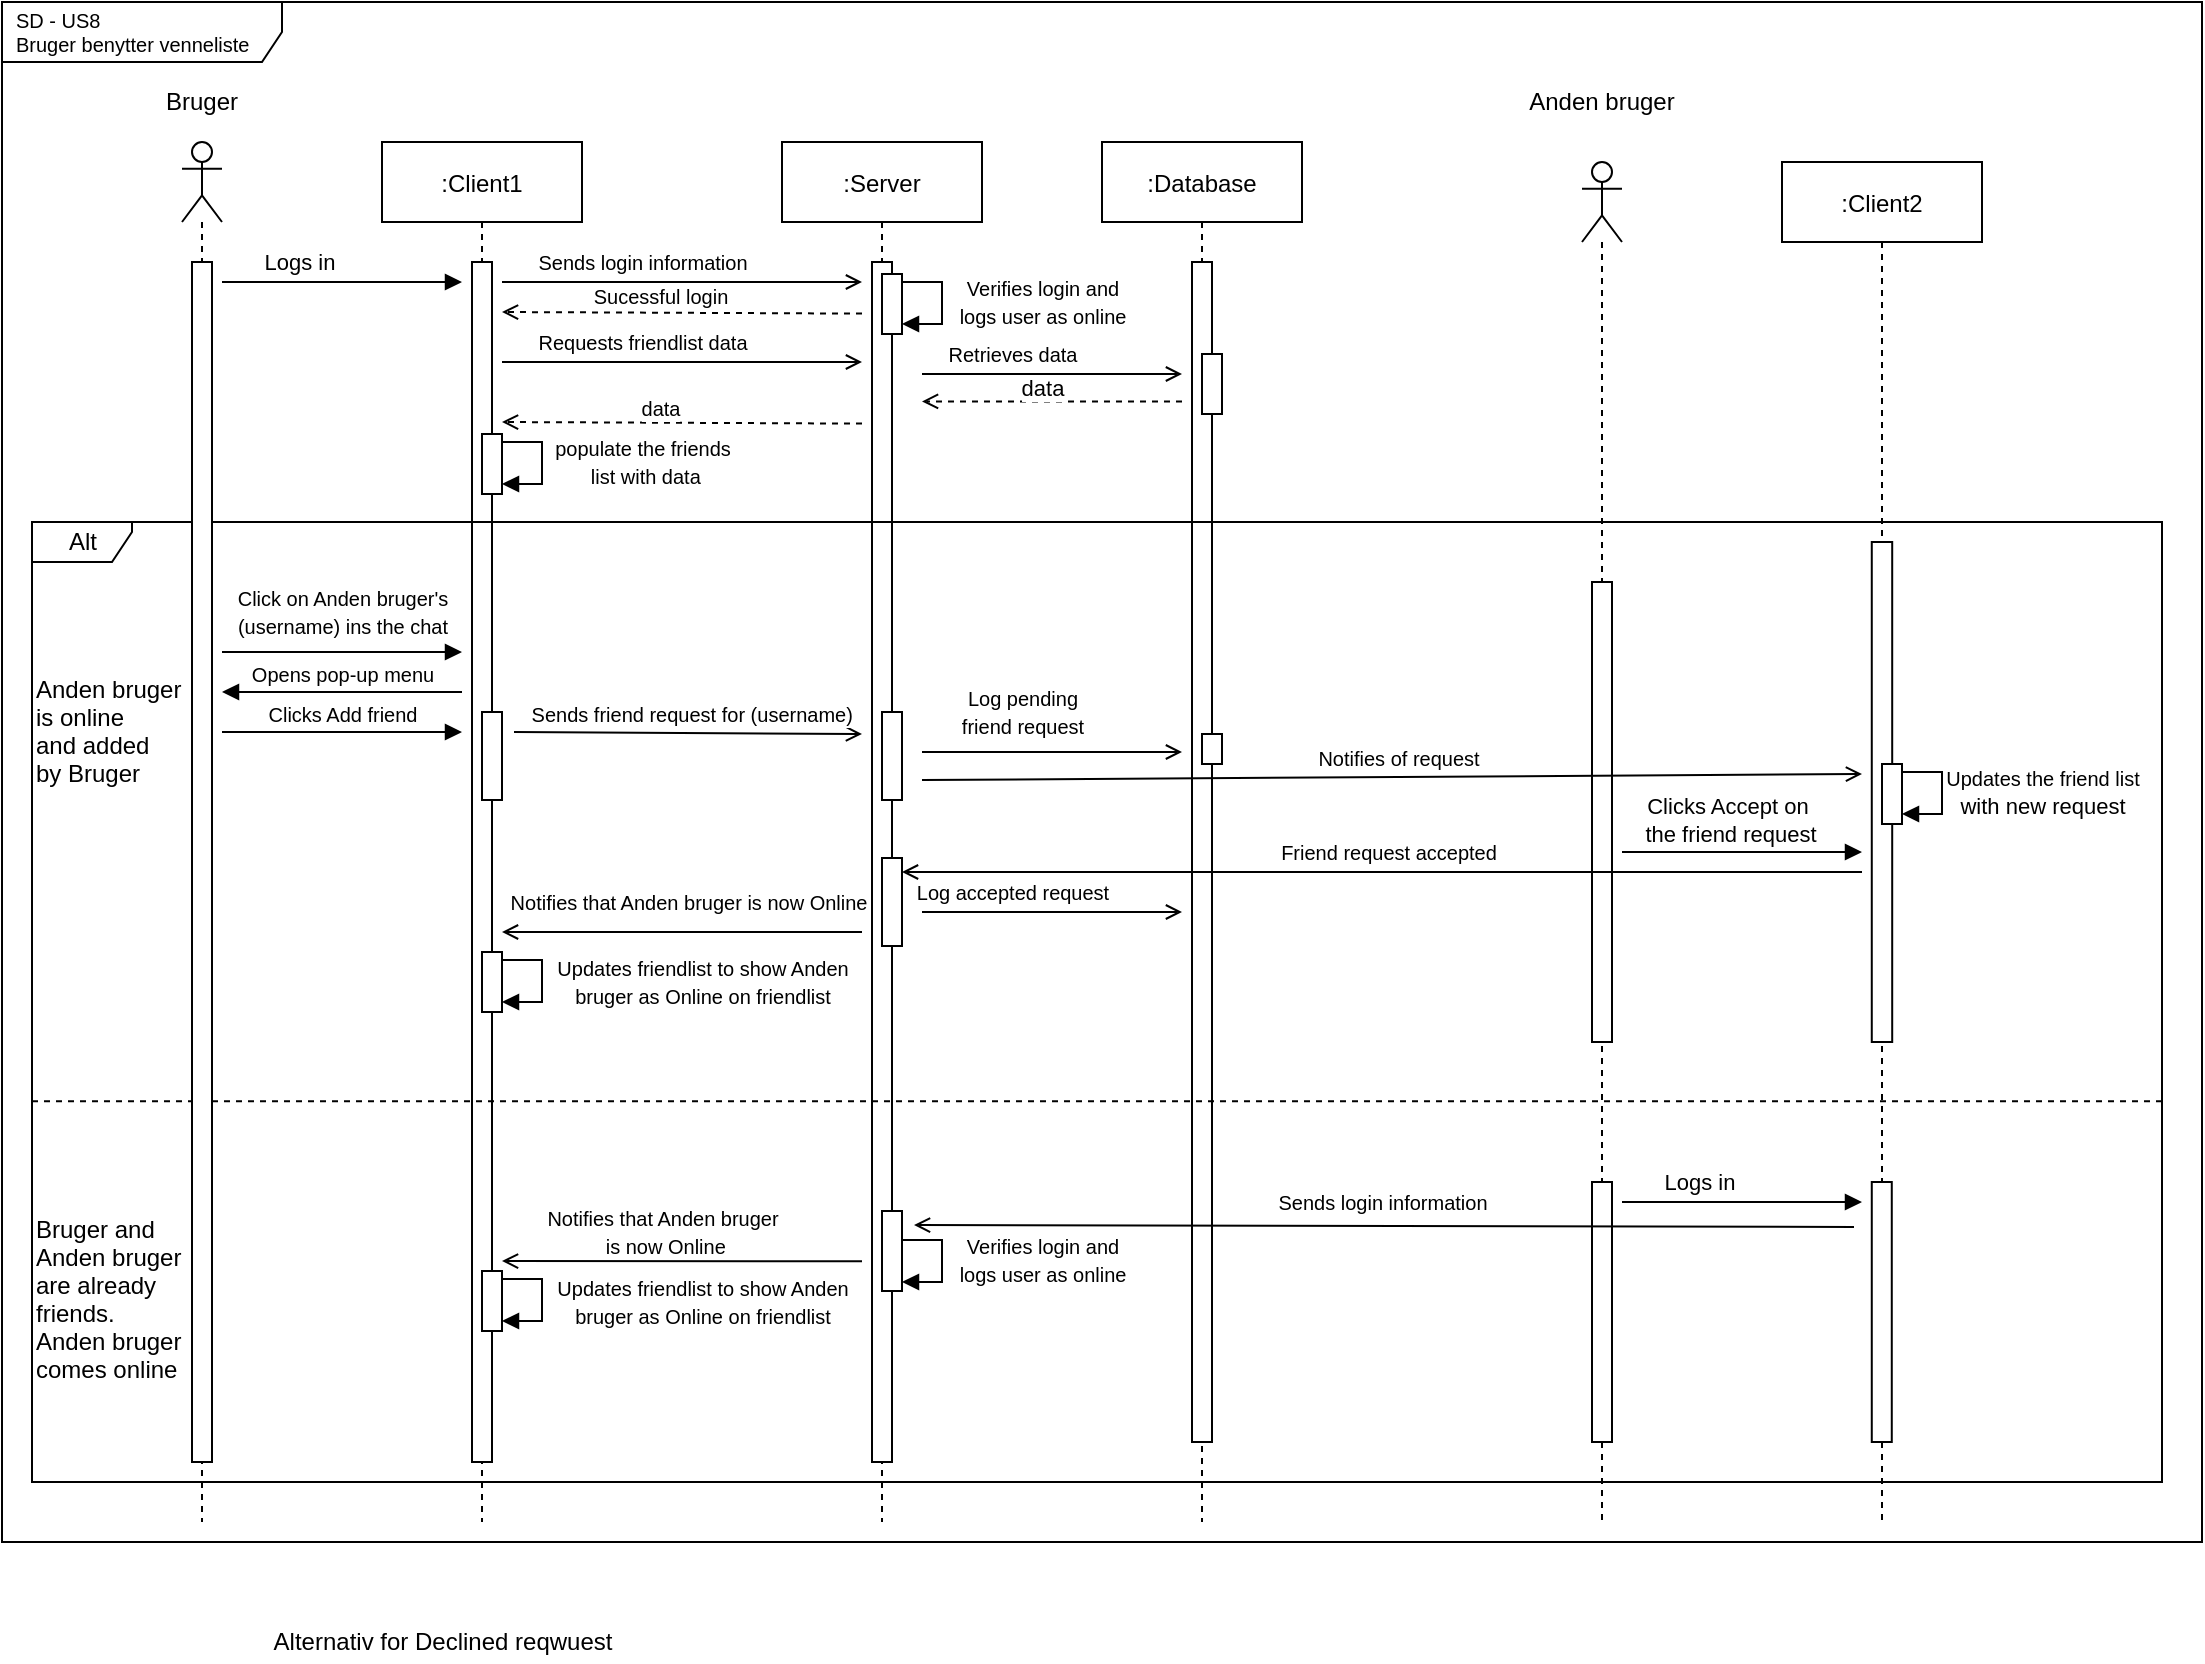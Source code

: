 <mxfile version="14.5.1" type="device" pages="3"><diagram id="vMfmpii6WHYsl36PQKIY" name="SSD"><mxGraphModel dx="852" dy="534" grid="1" gridSize="10" guides="1" tooltips="1" connect="1" arrows="1" fold="1" page="1" pageScale="1" pageWidth="1100" pageHeight="850" math="0" shadow="0"><root><mxCell id="0"/><mxCell id="1" parent="0"/><mxCell id="rWpPb6lYq86S9WxBltV_-11" value=":Client2" style="shape=umlLifeline;perimeter=lifelinePerimeter;container=1;collapsible=0;recursiveResize=0;rounded=0;shadow=0;strokeWidth=1;" parent="1" vertex="1"><mxGeometry x="890" y="90" width="100" height="680" as="geometry"/></mxCell><mxCell id="rWpPb6lYq86S9WxBltV_-12" value="" style="points=[];perimeter=orthogonalPerimeter;rounded=0;shadow=0;strokeWidth=1;" parent="rWpPb6lYq86S9WxBltV_-11" vertex="1"><mxGeometry x="44.89" y="190" width="10.21" height="250" as="geometry"/></mxCell><mxCell id="rWpPb6lYq86S9WxBltV_-98" value="" style="points=[];perimeter=orthogonalPerimeter;rounded=0;shadow=0;strokeWidth=1;" parent="rWpPb6lYq86S9WxBltV_-11" vertex="1"><mxGeometry x="44.89" y="510" width="10" height="130" as="geometry"/></mxCell><mxCell id="rWpPb6lYq86S9WxBltV_-13" value="" style="shape=umlLifeline;participant=umlActor;perimeter=lifelinePerimeter;whiteSpace=wrap;html=1;container=1;collapsible=0;recursiveResize=0;verticalAlign=top;spacingTop=36;outlineConnect=0;" parent="1" vertex="1"><mxGeometry x="790" y="90" width="20" height="680" as="geometry"/></mxCell><mxCell id="rWpPb6lYq86S9WxBltV_-14" value="" style="points=[];perimeter=orthogonalPerimeter;rounded=0;shadow=0;strokeWidth=1;" parent="rWpPb6lYq86S9WxBltV_-13" vertex="1"><mxGeometry x="5" y="210" width="10" height="230" as="geometry"/></mxCell><mxCell id="rWpPb6lYq86S9WxBltV_-95" value="" style="points=[];perimeter=orthogonalPerimeter;rounded=0;shadow=0;strokeWidth=1;" parent="rWpPb6lYq86S9WxBltV_-13" vertex="1"><mxGeometry x="5" y="510" width="10" height="130" as="geometry"/></mxCell><mxCell id="rWpPb6lYq86S9WxBltV_-34" value=":Database" style="shape=umlLifeline;perimeter=lifelinePerimeter;container=1;collapsible=0;recursiveResize=0;rounded=0;shadow=0;strokeWidth=1;" parent="1" vertex="1"><mxGeometry x="550" y="80" width="100" height="690" as="geometry"/></mxCell><mxCell id="rWpPb6lYq86S9WxBltV_-35" value="" style="points=[];perimeter=orthogonalPerimeter;rounded=0;shadow=0;strokeWidth=1;" parent="rWpPb6lYq86S9WxBltV_-34" vertex="1"><mxGeometry x="45" y="60" width="10" height="590" as="geometry"/></mxCell><mxCell id="rWpPb6lYq86S9WxBltV_-2" value=":Server" style="shape=umlLifeline;perimeter=lifelinePerimeter;container=1;collapsible=0;recursiveResize=0;rounded=0;shadow=0;strokeWidth=1;" parent="1" vertex="1"><mxGeometry x="390" y="80" width="100" height="690" as="geometry"/></mxCell><mxCell id="rWpPb6lYq86S9WxBltV_-3" value="" style="points=[];perimeter=orthogonalPerimeter;rounded=0;shadow=0;strokeWidth=1;" parent="rWpPb6lYq86S9WxBltV_-2" vertex="1"><mxGeometry x="45" y="60" width="10" height="600" as="geometry"/></mxCell><mxCell id="rWpPb6lYq86S9WxBltV_-6" value=":Client1" style="shape=umlLifeline;perimeter=lifelinePerimeter;container=1;collapsible=0;recursiveResize=0;rounded=0;shadow=0;strokeWidth=1;" parent="1" vertex="1"><mxGeometry x="190" y="80" width="100" height="690" as="geometry"/></mxCell><mxCell id="rWpPb6lYq86S9WxBltV_-7" value="" style="points=[];perimeter=orthogonalPerimeter;rounded=0;shadow=0;strokeWidth=1;" parent="rWpPb6lYq86S9WxBltV_-6" vertex="1"><mxGeometry x="45" y="60" width="10" height="600" as="geometry"/></mxCell><mxCell id="rWpPb6lYq86S9WxBltV_-47" value="Alt" style="shape=umlFrame;tabWidth=110;tabHeight=30;tabPosition=left;html=1;boundedLbl=1;labelInHeader=1;width=50;height=20;" parent="1" vertex="1"><mxGeometry x="15" y="270" width="1065" height="480" as="geometry"/></mxCell><mxCell id="rWpPb6lYq86S9WxBltV_-48" value="Anden bruger&#10;is online&#10;and added &#10;by Bruger" style="text" parent="rWpPb6lYq86S9WxBltV_-47" vertex="1"><mxGeometry width="80" height="60" relative="1" as="geometry"><mxPoint y="70" as="offset"/></mxGeometry></mxCell><mxCell id="rWpPb6lYq86S9WxBltV_-49" value="" style="line;strokeWidth=1;dashed=1;labelPosition=center;verticalLabelPosition=bottom;align=left;verticalAlign=top;spacingLeft=20;spacingTop=15;" parent="rWpPb6lYq86S9WxBltV_-47" vertex="1"><mxGeometry y="280.001" width="1065" height="19.2" as="geometry"/></mxCell><mxCell id="rWpPb6lYq86S9WxBltV_-111" value="Bruger and &#10;Anden bruger&#10;are already&#10;friends.&#10;Anden bruger&#10;comes online" style="text" parent="rWpPb6lYq86S9WxBltV_-47" vertex="1"><mxGeometry y="340" width="78.889" height="110" as="geometry"/></mxCell><mxCell id="rWpPb6lYq86S9WxBltV_-9" value="" style="shape=umlLifeline;participant=umlActor;perimeter=lifelinePerimeter;whiteSpace=wrap;html=1;container=1;collapsible=0;recursiveResize=0;verticalAlign=top;spacingTop=36;outlineConnect=0;" parent="1" vertex="1"><mxGeometry x="90" y="80" width="20" height="690" as="geometry"/></mxCell><mxCell id="rWpPb6lYq86S9WxBltV_-10" value="" style="points=[];perimeter=orthogonalPerimeter;rounded=0;shadow=0;strokeWidth=1;" parent="rWpPb6lYq86S9WxBltV_-9" vertex="1"><mxGeometry x="5" y="60" width="10" height="600" as="geometry"/></mxCell><mxCell id="rWpPb6lYq86S9WxBltV_-15" value="Bruger" style="text;html=1;strokeColor=none;fillColor=none;align=center;verticalAlign=middle;whiteSpace=wrap;rounded=0;" parent="1" vertex="1"><mxGeometry x="80" y="50" width="40" height="20" as="geometry"/></mxCell><mxCell id="rWpPb6lYq86S9WxBltV_-16" value="Anden bruger" style="text;html=1;strokeColor=none;fillColor=none;align=center;verticalAlign=middle;whiteSpace=wrap;rounded=0;" parent="1" vertex="1"><mxGeometry x="750" y="50" width="100" height="20" as="geometry"/></mxCell><mxCell id="rWpPb6lYq86S9WxBltV_-17" value="" style="endArrow=block;html=1;endFill=1;fontSize=10;" parent="1" edge="1"><mxGeometry relative="1" as="geometry"><mxPoint x="110" y="150" as="sourcePoint"/><mxPoint x="230" y="150" as="targetPoint"/></mxGeometry></mxCell><mxCell id="rWpPb6lYq86S9WxBltV_-18" value="Logs in&amp;nbsp;" style="edgeLabel;resizable=0;html=1;align=center;verticalAlign=middle;" parent="rWpPb6lYq86S9WxBltV_-17" connectable="0" vertex="1"><mxGeometry relative="1" as="geometry"><mxPoint x="-20" y="-10" as="offset"/></mxGeometry></mxCell><mxCell id="rWpPb6lYq86S9WxBltV_-32" value="" style="endArrow=open;html=1;endFill=0;" parent="1" edge="1"><mxGeometry relative="1" as="geometry"><mxPoint x="250" y="190" as="sourcePoint"/><mxPoint x="430" y="190" as="targetPoint"/></mxGeometry></mxCell><mxCell id="rWpPb6lYq86S9WxBltV_-33" value="&lt;font style=&quot;font-size: 10px&quot;&gt;Requests friendlist data&lt;/font&gt;" style="edgeLabel;resizable=0;html=1;align=center;verticalAlign=middle;" parent="rWpPb6lYq86S9WxBltV_-32" connectable="0" vertex="1"><mxGeometry relative="1" as="geometry"><mxPoint x="-20" y="-10" as="offset"/></mxGeometry></mxCell><mxCell id="rWpPb6lYq86S9WxBltV_-37" value="" style="endArrow=open;html=1;endFill=0;" parent="1" edge="1"><mxGeometry relative="1" as="geometry"><mxPoint x="460" y="196" as="sourcePoint"/><mxPoint x="590" y="196" as="targetPoint"/></mxGeometry></mxCell><mxCell id="rWpPb6lYq86S9WxBltV_-38" value="&lt;font style=&quot;font-size: 10px&quot;&gt;Retrieves data&lt;/font&gt;" style="edgeLabel;resizable=0;html=1;align=center;verticalAlign=middle;" parent="rWpPb6lYq86S9WxBltV_-37" connectable="0" vertex="1"><mxGeometry relative="1" as="geometry"><mxPoint x="-20" y="-10" as="offset"/></mxGeometry></mxCell><mxCell id="rWpPb6lYq86S9WxBltV_-39" value="" style="points=[];perimeter=orthogonalPerimeter;rounded=0;shadow=0;strokeWidth=1;" parent="1" vertex="1"><mxGeometry x="600" y="186" width="10" height="30" as="geometry"/></mxCell><mxCell id="rWpPb6lYq86S9WxBltV_-40" value="" style="endArrow=open;html=1;endFill=0;dashed=1;fontSize=10;" parent="1" edge="1"><mxGeometry width="50" height="50" relative="1" as="geometry"><mxPoint x="590" y="209.71" as="sourcePoint"/><mxPoint x="460" y="209.71" as="targetPoint"/></mxGeometry></mxCell><mxCell id="rWpPb6lYq86S9WxBltV_-41" value="data" style="edgeLabel;html=1;align=center;verticalAlign=middle;resizable=0;points=[];" parent="rWpPb6lYq86S9WxBltV_-40" vertex="1" connectable="0"><mxGeometry x="0.249" y="-2" relative="1" as="geometry"><mxPoint x="11.2" y="-5" as="offset"/></mxGeometry></mxCell><mxCell id="rWpPb6lYq86S9WxBltV_-42" value="" style="endArrow=open;html=1;endFill=0;dashed=1;" parent="1" edge="1"><mxGeometry width="50" height="50" relative="1" as="geometry"><mxPoint x="430" y="220.8" as="sourcePoint"/><mxPoint x="250" y="220" as="targetPoint"/></mxGeometry></mxCell><mxCell id="rWpPb6lYq86S9WxBltV_-43" value="data" style="edgeLabel;html=1;align=center;verticalAlign=middle;resizable=0;points=[];fontSize=10;" parent="rWpPb6lYq86S9WxBltV_-42" vertex="1" connectable="0"><mxGeometry x="0.249" y="-2" relative="1" as="geometry"><mxPoint x="11.2" y="-6" as="offset"/></mxGeometry></mxCell><mxCell id="rWpPb6lYq86S9WxBltV_-51" value="" style="endArrow=open;html=1;endFill=0;" parent="1" edge="1"><mxGeometry relative="1" as="geometry"><mxPoint x="250" y="150" as="sourcePoint"/><mxPoint x="430" y="150" as="targetPoint"/></mxGeometry></mxCell><mxCell id="rWpPb6lYq86S9WxBltV_-52" value="&lt;font style=&quot;font-size: 10px&quot;&gt;Sends login information&lt;/font&gt;" style="edgeLabel;resizable=0;html=1;align=center;verticalAlign=middle;" parent="rWpPb6lYq86S9WxBltV_-51" connectable="0" vertex="1"><mxGeometry relative="1" as="geometry"><mxPoint x="-20" y="-10" as="offset"/></mxGeometry></mxCell><mxCell id="rWpPb6lYq86S9WxBltV_-53" value="" style="endArrow=block;html=1;endFill=1;rounded=0;" parent="1" edge="1"><mxGeometry width="50" height="50" relative="1" as="geometry"><mxPoint x="250" y="230" as="sourcePoint"/><mxPoint x="250" y="251" as="targetPoint"/><Array as="points"><mxPoint x="270" y="230"/><mxPoint x="270" y="251"/></Array></mxGeometry></mxCell><mxCell id="rWpPb6lYq86S9WxBltV_-54" value="&lt;font style=&quot;font-size: 10px&quot;&gt;populate the friends&lt;br&gt;&amp;nbsp;list with data&lt;/font&gt;" style="edgeLabel;html=1;align=center;verticalAlign=middle;resizable=0;points=[];" parent="rWpPb6lYq86S9WxBltV_-53" vertex="1" connectable="0"><mxGeometry x="-0.445" y="-1" relative="1" as="geometry"><mxPoint x="52.86" y="9" as="offset"/></mxGeometry></mxCell><mxCell id="rWpPb6lYq86S9WxBltV_-44" value="" style="endArrow=block;html=1;endFill=1;rounded=0;" parent="1" edge="1"><mxGeometry width="50" height="50" relative="1" as="geometry"><mxPoint x="450" y="150" as="sourcePoint"/><mxPoint x="450" y="171" as="targetPoint"/><Array as="points"><mxPoint x="470" y="150"/><mxPoint x="470" y="171"/></Array></mxGeometry></mxCell><mxCell id="rWpPb6lYq86S9WxBltV_-46" value="&lt;font style=&quot;font-size: 10px&quot;&gt;Verifies login and &lt;br&gt;logs user as online&lt;/font&gt;" style="edgeLabel;html=1;align=center;verticalAlign=middle;resizable=0;points=[];" parent="rWpPb6lYq86S9WxBltV_-44" vertex="1" connectable="0"><mxGeometry x="-0.445" y="-1" relative="1" as="geometry"><mxPoint x="52.86" y="9" as="offset"/></mxGeometry></mxCell><mxCell id="rWpPb6lYq86S9WxBltV_-55" value="" style="endArrow=open;html=1;endFill=0;dashed=1;" parent="1" edge="1"><mxGeometry width="50" height="50" relative="1" as="geometry"><mxPoint x="430" y="165.8" as="sourcePoint"/><mxPoint x="250" y="165" as="targetPoint"/></mxGeometry></mxCell><mxCell id="rWpPb6lYq86S9WxBltV_-56" value="&lt;font style=&quot;font-size: 10px&quot;&gt;Sucessful login&lt;/font&gt;" style="edgeLabel;html=1;align=center;verticalAlign=middle;resizable=0;points=[];" parent="rWpPb6lYq86S9WxBltV_-55" vertex="1" connectable="0"><mxGeometry x="0.249" y="-2" relative="1" as="geometry"><mxPoint x="11.2" y="-7" as="offset"/></mxGeometry></mxCell><mxCell id="rWpPb6lYq86S9WxBltV_-57" value="" style="points=[];perimeter=orthogonalPerimeter;rounded=0;shadow=0;strokeWidth=1;" parent="1" vertex="1"><mxGeometry x="440" y="146" width="10" height="30" as="geometry"/></mxCell><mxCell id="rWpPb6lYq86S9WxBltV_-70" value="" style="endArrow=open;html=1;endFill=0;" parent="1" edge="1"><mxGeometry relative="1" as="geometry"><mxPoint x="460" y="399" as="sourcePoint"/><mxPoint x="930" y="396" as="targetPoint"/></mxGeometry></mxCell><mxCell id="rWpPb6lYq86S9WxBltV_-71" value="&lt;span style=&quot;font-size: 10px&quot;&gt;Notifies of request&lt;/span&gt;" style="edgeLabel;resizable=0;html=1;align=center;verticalAlign=middle;" parent="rWpPb6lYq86S9WxBltV_-70" connectable="0" vertex="1"><mxGeometry relative="1" as="geometry"><mxPoint x="2.8" y="-10" as="offset"/></mxGeometry></mxCell><mxCell id="rWpPb6lYq86S9WxBltV_-67" value="" style="endArrow=open;html=1;endFill=0;" parent="1" edge="1"><mxGeometry relative="1" as="geometry"><mxPoint x="460" y="385" as="sourcePoint"/><mxPoint x="590" y="385" as="targetPoint"/></mxGeometry></mxCell><mxCell id="rWpPb6lYq86S9WxBltV_-68" value="&lt;span style=&quot;font-size: 10px&quot;&gt;Log pending &lt;br&gt;friend request&lt;/span&gt;" style="edgeLabel;resizable=0;html=1;align=center;verticalAlign=middle;" parent="rWpPb6lYq86S9WxBltV_-67" connectable="0" vertex="1"><mxGeometry relative="1" as="geometry"><mxPoint x="-14.83" y="-20" as="offset"/></mxGeometry></mxCell><mxCell id="rWpPb6lYq86S9WxBltV_-65" value="" style="endArrow=open;html=1;endFill=0;" parent="1" edge="1"><mxGeometry relative="1" as="geometry"><mxPoint x="256" y="375" as="sourcePoint"/><mxPoint x="430" y="376" as="targetPoint"/></mxGeometry></mxCell><mxCell id="rWpPb6lYq86S9WxBltV_-66" value="&lt;font style=&quot;font-size: 10px&quot;&gt;Sends friend request for (username)&amp;nbsp;&lt;/font&gt;" style="edgeLabel;resizable=0;html=1;align=center;verticalAlign=middle;" parent="rWpPb6lYq86S9WxBltV_-65" connectable="0" vertex="1"><mxGeometry relative="1" as="geometry"><mxPoint x="2.8" y="-10" as="offset"/></mxGeometry></mxCell><mxCell id="rWpPb6lYq86S9WxBltV_-62" value="" style="endArrow=block;html=1;endFill=1;" parent="1" edge="1"><mxGeometry relative="1" as="geometry"><mxPoint x="110" y="375" as="sourcePoint"/><mxPoint x="230" y="375" as="targetPoint"/></mxGeometry></mxCell><mxCell id="rWpPb6lYq86S9WxBltV_-63" value="&lt;font style=&quot;font-size: 10px&quot;&gt;Clicks Add friend&lt;/font&gt;" style="edgeLabel;resizable=0;html=1;align=center;verticalAlign=middle;" parent="rWpPb6lYq86S9WxBltV_-62" connectable="0" vertex="1"><mxGeometry relative="1" as="geometry"><mxPoint y="-9" as="offset"/></mxGeometry></mxCell><mxCell id="rWpPb6lYq86S9WxBltV_-60" value="" style="endArrow=block;html=1;endFill=1;" parent="1" edge="1"><mxGeometry relative="1" as="geometry"><mxPoint x="230" y="355" as="sourcePoint"/><mxPoint x="110" y="355" as="targetPoint"/></mxGeometry></mxCell><mxCell id="rWpPb6lYq86S9WxBltV_-61" value="&lt;font style=&quot;font-size: 10px&quot;&gt;Opens pop-up menu&lt;/font&gt;" style="edgeLabel;resizable=0;html=1;align=center;verticalAlign=middle;" parent="rWpPb6lYq86S9WxBltV_-60" connectable="0" vertex="1"><mxGeometry relative="1" as="geometry"><mxPoint y="-9" as="offset"/></mxGeometry></mxCell><mxCell id="rWpPb6lYq86S9WxBltV_-58" value="" style="endArrow=block;html=1;endFill=1;" parent="1" edge="1"><mxGeometry relative="1" as="geometry"><mxPoint x="110" y="335" as="sourcePoint"/><mxPoint x="230" y="335" as="targetPoint"/></mxGeometry></mxCell><mxCell id="rWpPb6lYq86S9WxBltV_-59" value="&lt;font style=&quot;font-size: 10px&quot;&gt;Click on Anden bruger's&lt;br&gt;(username) ins the chat&lt;/font&gt;" style="edgeLabel;resizable=0;html=1;align=center;verticalAlign=middle;" parent="rWpPb6lYq86S9WxBltV_-58" connectable="0" vertex="1"><mxGeometry relative="1" as="geometry"><mxPoint y="-20" as="offset"/></mxGeometry></mxCell><mxCell id="rWpPb6lYq86S9WxBltV_-64" value="" style="points=[];perimeter=orthogonalPerimeter;rounded=0;shadow=0;strokeWidth=1;" parent="1" vertex="1"><mxGeometry x="240" y="365" width="10" height="44" as="geometry"/></mxCell><mxCell id="rWpPb6lYq86S9WxBltV_-36" value="" style="points=[];perimeter=orthogonalPerimeter;rounded=0;shadow=0;strokeWidth=1;" parent="1" vertex="1"><mxGeometry x="440" y="365" width="10" height="44" as="geometry"/></mxCell><mxCell id="rWpPb6lYq86S9WxBltV_-69" value="" style="points=[];perimeter=orthogonalPerimeter;rounded=0;shadow=0;strokeWidth=1;" parent="1" vertex="1"><mxGeometry x="600" y="376" width="10" height="15" as="geometry"/></mxCell><mxCell id="rWpPb6lYq86S9WxBltV_-79" value="" style="endArrow=block;html=1;endFill=1;rounded=0;" parent="1" edge="1"><mxGeometry width="50" height="50" relative="1" as="geometry"><mxPoint x="950" y="395" as="sourcePoint"/><mxPoint x="950" y="416" as="targetPoint"/><Array as="points"><mxPoint x="970" y="395"/><mxPoint x="970" y="416"/></Array></mxGeometry></mxCell><mxCell id="rWpPb6lYq86S9WxBltV_-80" value="&lt;span style=&quot;font-size: 10px&quot;&gt;Updates the friend list&lt;br&gt;&lt;/span&gt;with new request" style="edgeLabel;html=1;align=center;verticalAlign=middle;resizable=0;points=[];" parent="rWpPb6lYq86S9WxBltV_-79" vertex="1" connectable="0"><mxGeometry x="-0.445" y="-1" relative="1" as="geometry"><mxPoint x="52.86" y="9" as="offset"/></mxGeometry></mxCell><mxCell id="rWpPb6lYq86S9WxBltV_-81" value="" style="points=[];perimeter=orthogonalPerimeter;rounded=0;shadow=0;strokeWidth=1;" parent="1" vertex="1"><mxGeometry x="940" y="391" width="10" height="30" as="geometry"/></mxCell><mxCell id="rWpPb6lYq86S9WxBltV_-82" value="" style="endArrow=block;html=1;endFill=1;fontSize=10;" parent="1" edge="1"><mxGeometry relative="1" as="geometry"><mxPoint x="810" y="435" as="sourcePoint"/><mxPoint x="930" y="435" as="targetPoint"/></mxGeometry></mxCell><mxCell id="rWpPb6lYq86S9WxBltV_-83" value="Clicks Accept on&amp;nbsp;&lt;br&gt;the friend request" style="edgeLabel;resizable=0;html=1;align=center;verticalAlign=middle;" parent="rWpPb6lYq86S9WxBltV_-82" connectable="0" vertex="1"><mxGeometry relative="1" as="geometry"><mxPoint x="-6" y="-16" as="offset"/></mxGeometry></mxCell><mxCell id="rWpPb6lYq86S9WxBltV_-84" value="" style="endArrow=open;html=1;endFill=0;" parent="1" edge="1"><mxGeometry relative="1" as="geometry"><mxPoint x="930" y="445" as="sourcePoint"/><mxPoint x="450" y="445" as="targetPoint"/></mxGeometry></mxCell><mxCell id="rWpPb6lYq86S9WxBltV_-85" value="&lt;span style=&quot;font-size: 10px&quot;&gt;Friend request accepted&lt;/span&gt;" style="edgeLabel;resizable=0;html=1;align=center;verticalAlign=middle;" parent="rWpPb6lYq86S9WxBltV_-84" connectable="0" vertex="1"><mxGeometry relative="1" as="geometry"><mxPoint x="2.8" y="-10" as="offset"/></mxGeometry></mxCell><mxCell id="rWpPb6lYq86S9WxBltV_-86" value="" style="points=[];perimeter=orthogonalPerimeter;rounded=0;shadow=0;strokeWidth=1;" parent="1" vertex="1"><mxGeometry x="440" y="438" width="10" height="44" as="geometry"/></mxCell><mxCell id="rWpPb6lYq86S9WxBltV_-87" value="" style="endArrow=open;html=1;endFill=0;" parent="1" edge="1"><mxGeometry relative="1" as="geometry"><mxPoint x="460" y="465" as="sourcePoint"/><mxPoint x="590" y="465" as="targetPoint"/></mxGeometry></mxCell><mxCell id="rWpPb6lYq86S9WxBltV_-88" value="&lt;span style=&quot;font-size: 10px&quot;&gt;Log accepted request&lt;/span&gt;" style="edgeLabel;resizable=0;html=1;align=center;verticalAlign=middle;" parent="rWpPb6lYq86S9WxBltV_-87" connectable="0" vertex="1"><mxGeometry relative="1" as="geometry"><mxPoint x="-20" y="-10" as="offset"/></mxGeometry></mxCell><mxCell id="rWpPb6lYq86S9WxBltV_-89" value="" style="endArrow=open;html=1;endFill=0;" parent="1" edge="1"><mxGeometry relative="1" as="geometry"><mxPoint x="430" y="475" as="sourcePoint"/><mxPoint x="250" y="475" as="targetPoint"/></mxGeometry></mxCell><mxCell id="rWpPb6lYq86S9WxBltV_-90" value="&lt;span style=&quot;font-size: 10px&quot;&gt;Notifies that Anden bruger is now Online&lt;/span&gt;" style="edgeLabel;resizable=0;html=1;align=center;verticalAlign=middle;" parent="rWpPb6lYq86S9WxBltV_-89" connectable="0" vertex="1"><mxGeometry relative="1" as="geometry"><mxPoint x="2.8" y="-15" as="offset"/></mxGeometry></mxCell><mxCell id="rWpPb6lYq86S9WxBltV_-91" value="" style="points=[];perimeter=orthogonalPerimeter;rounded=0;shadow=0;strokeWidth=1;" parent="1" vertex="1"><mxGeometry x="240" y="226" width="10" height="30" as="geometry"/></mxCell><mxCell id="rWpPb6lYq86S9WxBltV_-92" value="" style="endArrow=block;html=1;endFill=1;rounded=0;" parent="1" edge="1"><mxGeometry width="50" height="50" relative="1" as="geometry"><mxPoint x="250" y="489" as="sourcePoint"/><mxPoint x="250" y="510" as="targetPoint"/><Array as="points"><mxPoint x="270" y="489"/><mxPoint x="270" y="510"/></Array></mxGeometry></mxCell><mxCell id="rWpPb6lYq86S9WxBltV_-93" value="&lt;span style=&quot;font-size: 10px&quot;&gt;Updates friendlist to show Anden &lt;br&gt;bruger&amp;nbsp;as&amp;nbsp;Online on friendlist&lt;/span&gt;" style="edgeLabel;html=1;align=center;verticalAlign=middle;resizable=0;points=[];" parent="rWpPb6lYq86S9WxBltV_-92" vertex="1" connectable="0"><mxGeometry x="-0.445" y="-1" relative="1" as="geometry"><mxPoint x="82.86" y="10" as="offset"/></mxGeometry></mxCell><mxCell id="rWpPb6lYq86S9WxBltV_-94" value="" style="points=[];perimeter=orthogonalPerimeter;rounded=0;shadow=0;strokeWidth=1;" parent="1" vertex="1"><mxGeometry x="240" y="485" width="10" height="30" as="geometry"/></mxCell><mxCell id="rWpPb6lYq86S9WxBltV_-96" value="" style="endArrow=block;html=1;endFill=1;fontSize=10;" parent="1" edge="1"><mxGeometry relative="1" as="geometry"><mxPoint x="810" y="610" as="sourcePoint"/><mxPoint x="930" y="610" as="targetPoint"/></mxGeometry></mxCell><mxCell id="rWpPb6lYq86S9WxBltV_-97" value="Logs in&amp;nbsp;" style="edgeLabel;resizable=0;html=1;align=center;verticalAlign=middle;" parent="rWpPb6lYq86S9WxBltV_-96" connectable="0" vertex="1"><mxGeometry relative="1" as="geometry"><mxPoint x="-20" y="-10" as="offset"/></mxGeometry></mxCell><mxCell id="rWpPb6lYq86S9WxBltV_-99" value="" style="endArrow=open;html=1;endFill=0;" parent="1" edge="1"><mxGeometry relative="1" as="geometry"><mxPoint x="926" y="622.5" as="sourcePoint"/><mxPoint x="456" y="621.5" as="targetPoint"/></mxGeometry></mxCell><mxCell id="rWpPb6lYq86S9WxBltV_-100" value="&lt;font style=&quot;font-size: 10px&quot;&gt;Sends login information&lt;/font&gt;" style="edgeLabel;resizable=0;html=1;align=center;verticalAlign=middle;" parent="rWpPb6lYq86S9WxBltV_-99" connectable="0" vertex="1"><mxGeometry relative="1" as="geometry"><mxPoint x="-1.14" y="-12" as="offset"/></mxGeometry></mxCell><mxCell id="rWpPb6lYq86S9WxBltV_-103" value="" style="points=[];perimeter=orthogonalPerimeter;rounded=0;shadow=0;strokeWidth=1;" parent="1" vertex="1"><mxGeometry x="440" y="614.5" width="10" height="40" as="geometry"/></mxCell><mxCell id="rWpPb6lYq86S9WxBltV_-104" value="" style="endArrow=open;html=1;endFill=0;" parent="1" edge="1"><mxGeometry relative="1" as="geometry"><mxPoint x="430" y="639.68" as="sourcePoint"/><mxPoint x="250" y="639.5" as="targetPoint"/></mxGeometry></mxCell><mxCell id="rWpPb6lYq86S9WxBltV_-105" value="&lt;span style=&quot;font-size: 10px&quot;&gt;Notifies that Anden bruger&lt;br&gt;&amp;nbsp;is now Online&lt;/span&gt;" style="edgeLabel;resizable=0;html=1;align=center;verticalAlign=middle;" parent="rWpPb6lYq86S9WxBltV_-104" connectable="0" vertex="1"><mxGeometry relative="1" as="geometry"><mxPoint x="-10" y="-15.09" as="offset"/></mxGeometry></mxCell><mxCell id="rWpPb6lYq86S9WxBltV_-106" value="" style="endArrow=block;html=1;endFill=1;rounded=0;" parent="1" edge="1"><mxGeometry width="50" height="50" relative="1" as="geometry"><mxPoint x="450" y="629" as="sourcePoint"/><mxPoint x="450" y="650" as="targetPoint"/><Array as="points"><mxPoint x="470" y="629"/><mxPoint x="470" y="650"/></Array></mxGeometry></mxCell><mxCell id="rWpPb6lYq86S9WxBltV_-107" value="&lt;font style=&quot;font-size: 10px&quot;&gt;Verifies login and &lt;br&gt;logs user as online&lt;/font&gt;" style="edgeLabel;html=1;align=center;verticalAlign=middle;resizable=0;points=[];" parent="rWpPb6lYq86S9WxBltV_-106" vertex="1" connectable="0"><mxGeometry x="-0.445" y="-1" relative="1" as="geometry"><mxPoint x="52.86" y="9" as="offset"/></mxGeometry></mxCell><mxCell id="rWpPb6lYq86S9WxBltV_-108" value="" style="endArrow=block;html=1;endFill=1;rounded=0;" parent="1" edge="1"><mxGeometry width="50" height="50" relative="1" as="geometry"><mxPoint x="250" y="648.5" as="sourcePoint"/><mxPoint x="250" y="669.5" as="targetPoint"/><Array as="points"><mxPoint x="270" y="648.5"/><mxPoint x="270" y="669.5"/></Array></mxGeometry></mxCell><mxCell id="rWpPb6lYq86S9WxBltV_-109" value="&lt;span style=&quot;font-size: 10px&quot;&gt;Updates friendlist to show Anden &lt;br&gt;bruger&amp;nbsp;as&amp;nbsp;Online on friendlist&lt;/span&gt;" style="edgeLabel;html=1;align=center;verticalAlign=middle;resizable=0;points=[];" parent="rWpPb6lYq86S9WxBltV_-108" vertex="1" connectable="0"><mxGeometry x="-0.445" y="-1" relative="1" as="geometry"><mxPoint x="82.86" y="10" as="offset"/></mxGeometry></mxCell><mxCell id="rWpPb6lYq86S9WxBltV_-110" value="" style="points=[];perimeter=orthogonalPerimeter;rounded=0;shadow=0;strokeWidth=1;" parent="1" vertex="1"><mxGeometry x="240" y="644.5" width="10" height="30" as="geometry"/></mxCell><mxCell id="rWpPb6lYq86S9WxBltV_-112" value="SD - US8&lt;br&gt;Bruger benytter venneliste" style="shape=umlFrame;whiteSpace=wrap;html=1;width=140;height=30;boundedLbl=1;verticalAlign=middle;align=left;spacingLeft=5;fontSize=10;" parent="1" vertex="1"><mxGeometry y="10" width="1100" height="770" as="geometry"/></mxCell><mxCell id="hen_VvcFTyH8A_KjW_lk-1" value="Alternativ for Declined reqwuest" style="text;html=1;align=center;verticalAlign=middle;resizable=0;points=[];autosize=1;" parent="1" vertex="1"><mxGeometry x="130" y="820" width="180" height="20" as="geometry"/></mxCell></root></mxGraphModel></diagram><diagram id="5gwM02rMyxyK7Weh7d5J" name="SD-Server"><mxGraphModel dx="852" dy="534" grid="1" gridSize="10" guides="1" tooltips="1" connect="1" arrows="1" fold="1" page="1" pageScale="1" pageWidth="827" pageHeight="1169" math="0" shadow="0"><root><mxCell id="IBXwoY-LVukKfP_PQFdg-0"/><mxCell id="IBXwoY-LVukKfP_PQFdg-1" parent="IBXwoY-LVukKfP_PQFdg-0"/><mxCell id="wwnQIEArbTe2aY3w-ZCD-42" value="&lt;b&gt;LOOP&lt;/b&gt;&amp;nbsp;through all entries in Friendlist" style="shape=umlFrame;whiteSpace=wrap;html=1;labelBackgroundColor=#ffffff;align=center;width=230;height=20;" parent="IBXwoY-LVukKfP_PQFdg-1" vertex="1"><mxGeometry x="610" y="1000" width="450" height="130" as="geometry"/></mxCell><mxCell id="VjBuhv2wjgt9lt_s6S36-1" value="&lt;b&gt;ALT&lt;/b&gt;&amp;nbsp;friend is online" style="shape=umlFrame;whiteSpace=wrap;html=1;align=center;width=120;height=20;" parent="IBXwoY-LVukKfP_PQFdg-1" vertex="1"><mxGeometry x="20" y="310" width="1140" height="830" as="geometry"/></mxCell><mxCell id="K7rkrw-fTzYSYHJoSKgB-0" value="&lt;b style=&quot;font-size: 12px&quot;&gt;SD&lt;/b&gt;&lt;span style=&quot;font-size: 12px&quot;&gt;&amp;nbsp;Server - US8&lt;/span&gt;&lt;br style=&quot;font-size: 12px&quot;&gt;&lt;span style=&quot;font-size: 12px&quot;&gt;Bruger benytter venneliste&lt;/span&gt;" style="shape=umlFrame;whiteSpace=wrap;html=1;width=160;height=30;boundedLbl=1;verticalAlign=middle;align=left;spacingLeft=5;fontSize=10;" parent="IBXwoY-LVukKfP_PQFdg-1" vertex="1"><mxGeometry width="1180" height="1180" as="geometry"/></mxCell><mxCell id="IBXwoY-LVukKfP_PQFdg-3" value="Client 1" style="shape=umlLifeline;participant=umlActor;perimeter=lifelinePerimeter;whiteSpace=wrap;html=1;container=1;collapsible=0;recursiveResize=0;verticalAlign=top;spacingTop=36;outlineConnect=0;labelBackgroundColor=#ffffff;fillColor=#99CCFF;align=center;" parent="IBXwoY-LVukKfP_PQFdg-1" vertex="1"><mxGeometry x="30" y="40" width="20" height="1120" as="geometry"/></mxCell><mxCell id="IBXwoY-LVukKfP_PQFdg-4" value="«Controller»&lt;br&gt;:FriendlistController" style="shape=umlLifeline;perimeter=lifelinePerimeter;whiteSpace=wrap;html=1;container=1;collapsible=0;recursiveResize=0;outlineConnect=0;labelBackgroundColor=#ffffff;" parent="IBXwoY-LVukKfP_PQFdg-1" vertex="1"><mxGeometry x="460" y="40" width="120" height="1120" as="geometry"/></mxCell><mxCell id="IBXwoY-LVukKfP_PQFdg-6" value="" style="shape=cylinder3;whiteSpace=wrap;html=1;boundedLbl=1;backgroundOutline=1;size=7.724;labelBackgroundColor=#ffffff;strokeColor=#000000;fillColor=#99CCFF;fontColor=#000000;" parent="IBXwoY-LVukKfP_PQFdg-1" vertex="1"><mxGeometry x="870" y="40" width="20" height="40" as="geometry"/></mxCell><mxCell id="IBXwoY-LVukKfP_PQFdg-7" value="" style="endArrow=none;dashed=1;html=1;" parent="IBXwoY-LVukKfP_PQFdg-1" edge="1"><mxGeometry width="50" height="50" relative="1" as="geometry"><mxPoint x="880" y="1160" as="sourcePoint"/><mxPoint x="880" y="80" as="targetPoint"/></mxGeometry></mxCell><mxCell id="IBXwoY-LVukKfP_PQFdg-35" value="Database" style="text;html=1;align=center;verticalAlign=middle;resizable=0;points=[];autosize=1;labelBackgroundColor=#ffffff;" parent="IBXwoY-LVukKfP_PQFdg-1" vertex="1"><mxGeometry x="845" y="80" width="70" height="20" as="geometry"/></mxCell><mxCell id="RShNq4pepT5UlnMf4x-i-0" value="Client 2" style="shape=umlLifeline;participant=umlActor;perimeter=lifelinePerimeter;whiteSpace=wrap;html=1;container=1;collapsible=0;recursiveResize=0;verticalAlign=top;spacingTop=36;outlineConnect=0;labelBackgroundColor=#ffffff;fillColor=#99CCFF;align=center;" parent="IBXwoY-LVukKfP_PQFdg-1" vertex="1"><mxGeometry x="150" y="40" width="20" height="1120" as="geometry"/></mxCell><mxCell id="RShNq4pepT5UlnMf4x-i-1" value="«Boundary»&lt;br&gt;:FriendlistService" style="shape=umlLifeline;perimeter=lifelinePerimeter;whiteSpace=wrap;html=1;container=1;collapsible=0;recursiveResize=0;outlineConnect=0;labelBackgroundColor=#ffffff;" parent="IBXwoY-LVukKfP_PQFdg-1" vertex="1"><mxGeometry x="590" y="40" width="100" height="1120" as="geometry"/></mxCell><mxCell id="hyW6_gdqPFNzJPJRIxrE-88" value="«Controller»&lt;br&gt;:AuthController" style="shape=umlLifeline;perimeter=lifelinePerimeter;whiteSpace=wrap;html=1;container=1;collapsible=0;recursiveResize=0;outlineConnect=0;labelBackgroundColor=#ffffff;" parent="IBXwoY-LVukKfP_PQFdg-1" vertex="1"><mxGeometry x="230" y="40" width="100" height="1120" as="geometry"/></mxCell><mxCell id="hyW6_gdqPFNzJPJRIxrE-89" value="«Boundary»&lt;br&gt;:AuthService" style="shape=umlLifeline;perimeter=lifelinePerimeter;whiteSpace=wrap;html=1;container=1;collapsible=0;recursiveResize=0;outlineConnect=0;labelBackgroundColor=#ffffff;" parent="IBXwoY-LVukKfP_PQFdg-1" vertex="1"><mxGeometry x="360" y="40" width="80" height="1120" as="geometry"/></mxCell><mxCell id="q7JdO3g6J1Hwmd1nriPu-0" value="LOGIN SEQUENCE" style="html=1;verticalAlign=bottom;endArrow=open;endFill=0;" parent="IBXwoY-LVukKfP_PQFdg-1" target="wwnQIEArbTe2aY3w-ZCD-73" edge="1"><mxGeometry width="80" relative="1" as="geometry"><mxPoint x="45" y="130" as="sourcePoint"/><mxPoint x="215" y="130" as="targetPoint"/></mxGeometry></mxCell><mxCell id="q7JdO3g6J1Hwmd1nriPu-1" value="LOGIN SEQUENCE" style="html=1;verticalAlign=bottom;endArrow=open;endFill=0;entryX=0.028;entryY=0;entryDx=0;entryDy=0;entryPerimeter=0;" parent="IBXwoY-LVukKfP_PQFdg-1" target="wwnQIEArbTe2aY3w-ZCD-72" edge="1"><mxGeometry width="80" relative="1" as="geometry"><mxPoint x="285" y="140" as="sourcePoint"/><mxPoint x="380" y="140" as="targetPoint"/></mxGeometry></mxCell><mxCell id="q7JdO3g6J1Hwmd1nriPu-2" value="LOGIN SEQUENCE" style="html=1;verticalAlign=bottom;endArrow=open;endFill=0;entryX=-0.019;entryY=0.012;entryDx=0;entryDy=0;entryPerimeter=0;" parent="IBXwoY-LVukKfP_PQFdg-1" target="wwnQIEArbTe2aY3w-ZCD-66" edge="1"><mxGeometry width="80" relative="1" as="geometry"><mxPoint x="405" y="150" as="sourcePoint"/><mxPoint x="845" y="150" as="targetPoint"/></mxGeometry></mxCell><mxCell id="q7JdO3g6J1Hwmd1nriPu-3" value="LOGIN SEQUENCE" style="html=1;verticalAlign=bottom;endArrow=open;endFill=0;dashed=1;entryX=0.981;entryY=0.744;entryDx=0;entryDy=0;entryPerimeter=0;" parent="IBXwoY-LVukKfP_PQFdg-1" target="wwnQIEArbTe2aY3w-ZCD-72" edge="1"><mxGeometry width="80" relative="1" as="geometry"><mxPoint x="875" y="170" as="sourcePoint"/><mxPoint x="439" y="170" as="targetPoint"/></mxGeometry></mxCell><mxCell id="LJ9AR0faCofxfFqf0E7S-0" value="LOGIN SEQUENCE" style="html=1;verticalAlign=bottom;endArrow=open;endFill=0;dashed=1;entryX=1.005;entryY=0.829;entryDx=0;entryDy=0;entryPerimeter=0;" parent="IBXwoY-LVukKfP_PQFdg-1" target="wwnQIEArbTe2aY3w-ZCD-73" edge="1"><mxGeometry width="80" relative="1" as="geometry"><mxPoint x="395" y="180" as="sourcePoint"/><mxPoint x="305" y="180" as="targetPoint"/></mxGeometry></mxCell><mxCell id="LJ9AR0faCofxfFqf0E7S-1" value="LOGIN SEQUENCE" style="html=1;verticalAlign=bottom;endArrow=open;endFill=0;dashed=1;" parent="IBXwoY-LVukKfP_PQFdg-1" target="wwnQIEArbTe2aY3w-ZCD-50" edge="1"><mxGeometry width="80" relative="1" as="geometry"><mxPoint x="275" y="190" as="sourcePoint"/><mxPoint x="80" y="190" as="targetPoint"/></mxGeometry></mxCell><mxCell id="EvjVe48s-KAvvZ3bxTQD-0" value="Get(/friendlist/[client1Username]);" style="html=1;verticalAlign=bottom;endArrow=open;endFill=0;entryX=-0.019;entryY=0.008;entryDx=0;entryDy=0;entryPerimeter=0;" parent="IBXwoY-LVukKfP_PQFdg-1" target="wwnQIEArbTe2aY3w-ZCD-70" edge="1"><mxGeometry width="80" relative="1" as="geometry"><mxPoint x="45" y="230" as="sourcePoint"/><mxPoint x="465" y="230" as="targetPoint"/></mxGeometry></mxCell><mxCell id="LVYL8UOTwZU9x_3HfN9B-0" value="_friendlistService.Get([client1Username]);" style="html=1;verticalAlign=bottom;endArrow=open;endFill=0;entryX=-0.019;entryY=0.006;entryDx=0;entryDy=0;entryPerimeter=0;align=left;" parent="IBXwoY-LVukKfP_PQFdg-1" target="wwnQIEArbTe2aY3w-ZCD-71" edge="1"><mxGeometry x="-0.909" width="80" relative="1" as="geometry"><mxPoint x="525" y="240" as="sourcePoint"/><mxPoint x="620" y="240" as="targetPoint"/><mxPoint as="offset"/></mxGeometry></mxCell><mxCell id="LVYL8UOTwZU9x_3HfN9B-1" value="_user.Find&amp;lt;User&amp;gt;(user =&amp;gt; user.Username == [client1Username]).FirstOrDefault();&amp;nbsp;" style="html=1;verticalAlign=bottom;endArrow=open;endFill=0;align=left;entryX=0.005;entryY=0;entryDx=0;entryDy=0;entryPerimeter=0;" parent="IBXwoY-LVukKfP_PQFdg-1" target="wwnQIEArbTe2aY3w-ZCD-65" edge="1"><mxGeometry x="-0.95" width="80" relative="1" as="geometry"><mxPoint x="645" y="260" as="sourcePoint"/><mxPoint x="870" y="260" as="targetPoint"/><mxPoint as="offset"/></mxGeometry></mxCell><mxCell id="VjBuhv2wjgt9lt_s6S36-0" value="[client1User].Friendlist" style="html=1;verticalAlign=bottom;endArrow=open;endFill=0;dashed=1;entryX=1.005;entryY=0.728;entryDx=0;entryDy=0;entryPerimeter=0;" parent="IBXwoY-LVukKfP_PQFdg-1" edge="1"><mxGeometry width="80" relative="1" as="geometry"><mxPoint x="515" y="300" as="sourcePoint"/><mxPoint x="45.05" y="300.16" as="targetPoint"/></mxGeometry></mxCell><mxCell id="VjBuhv2wjgt9lt_s6S36-3" value="Post(/friendslist/request/[requestingUsername]&amp;amp;[recipientUsername]);" style="html=1;verticalAlign=bottom;endArrow=open;endFill=0;entryX=-0.033;entryY=0.022;entryDx=0;entryDy=0;entryPerimeter=0;" parent="IBXwoY-LVukKfP_PQFdg-1" target="wwnQIEArbTe2aY3w-ZCD-68" edge="1"><mxGeometry width="80" relative="1" as="geometry"><mxPoint x="45" y="359.52" as="sourcePoint"/><mxPoint x="465" y="359.52" as="targetPoint"/></mxGeometry></mxCell><mxCell id="wwnQIEArbTe2aY3w-ZCD-6" value="«Boundary»&lt;br&gt;:GlobalHub" style="shape=umlLifeline;perimeter=lifelinePerimeter;whiteSpace=wrap;html=1;container=1;collapsible=0;recursiveResize=0;outlineConnect=0;labelBackgroundColor=#ffffff;" parent="IBXwoY-LVukKfP_PQFdg-1" vertex="1"><mxGeometry x="710" y="40" width="100" height="1120" as="geometry"/></mxCell><mxCell id="wwnQIEArbTe2aY3w-ZCD-12" value="BroadcastToConnection(&quot;FriendRequestReceived&quot;,&lt;br&gt;&amp;nbsp; &amp;nbsp; &amp;nbsp; &amp;nbsp; &amp;nbsp; &amp;nbsp; &amp;nbsp; &amp;nbsp; &amp;nbsp; &amp;nbsp; &amp;nbsp; &amp;nbsp; &amp;nbsp; &amp;nbsp; &amp;nbsp; &amp;nbsp; &amp;nbsp; &amp;nbsp; &amp;nbsp; &amp;nbsp; &amp;nbsp;[recipientUsername].connectionID);" style="edgeStyle=orthogonalEdgeStyle;html=1;align=left;spacingLeft=2;endArrow=block;rounded=0;entryX=1;entryY=0;" parent="IBXwoY-LVukKfP_PQFdg-1" target="wwnQIEArbTe2aY3w-ZCD-11" edge="1"><mxGeometry relative="1" as="geometry"><mxPoint x="765" y="500" as="sourcePoint"/><Array as="points"><mxPoint x="790" y="500"/></Array></mxGeometry></mxCell><mxCell id="wwnQIEArbTe2aY3w-ZCD-17" value="[recipientUser]" style="html=1;verticalAlign=bottom;endArrow=open;endFill=0;dashed=1;" parent="IBXwoY-LVukKfP_PQFdg-1" target="wwnQIEArbTe2aY3w-ZCD-76" edge="1"><mxGeometry width="80" relative="1" as="geometry"><mxPoint x="875" y="635.16" as="sourcePoint"/><mxPoint x="685" y="635.16" as="targetPoint"/></mxGeometry></mxCell><mxCell id="wwnQIEArbTe2aY3w-ZCD-26" value="BroadcastToConnection(&quot;FriendRequestAccepted&quot;, [requestingUsername]);" style="edgeStyle=orthogonalEdgeStyle;html=1;align=left;spacingLeft=2;endArrow=block;rounded=0;entryX=1;entryY=0;" parent="IBXwoY-LVukKfP_PQFdg-1" target="wwnQIEArbTe2aY3w-ZCD-25" edge="1"><mxGeometry relative="1" as="geometry"><mxPoint x="765" y="770" as="sourcePoint"/><Array as="points"><mxPoint x="790" y="770"/></Array></mxGeometry></mxCell><mxCell id="wwnQIEArbTe2aY3w-ZCD-28" value="" style="endArrow=none;dashed=1;html=1;" parent="IBXwoY-LVukKfP_PQFdg-1" edge="1"><mxGeometry width="50" height="50" relative="1" as="geometry"><mxPoint x="20" y="850" as="sourcePoint"/><mxPoint x="1160" y="850" as="targetPoint"/></mxGeometry></mxCell><mxCell id="wwnQIEArbTe2aY3w-ZCD-29" value="[Bruger and Anden bruger are friends.&lt;br&gt;Anden bruger comes online.]" style="text;html=1;align=left;verticalAlign=middle;resizable=0;points=[];autosize=1;labelBackgroundColor=#ffffff;" parent="IBXwoY-LVukKfP_PQFdg-1" vertex="1"><mxGeometry x="30" y="850" width="220" height="30" as="geometry"/></mxCell><mxCell id="wwnQIEArbTe2aY3w-ZCD-30" value="LOGIN SEQUENCE" style="html=1;verticalAlign=bottom;endArrow=open;endFill=0;entryX=0;entryY=0.003;entryDx=0;entryDy=0;entryPerimeter=0;exitX=1;exitY=-0.002;exitDx=0;exitDy=0;exitPerimeter=0;" parent="IBXwoY-LVukKfP_PQFdg-1" source="wwnQIEArbTe2aY3w-ZCD-52" target="wwnQIEArbTe2aY3w-ZCD-55" edge="1"><mxGeometry width="80" relative="1" as="geometry"><mxPoint x="160" y="900" as="sourcePoint"/><mxPoint x="280" y="900" as="targetPoint"/></mxGeometry></mxCell><mxCell id="wwnQIEArbTe2aY3w-ZCD-31" value="LOGIN SEQUENCE" style="html=1;verticalAlign=bottom;endArrow=open;endFill=0;entryX=-0.028;entryY=-0.002;entryDx=0;entryDy=0;entryPerimeter=0;" parent="IBXwoY-LVukKfP_PQFdg-1" target="wwnQIEArbTe2aY3w-ZCD-56" edge="1"><mxGeometry width="80" relative="1" as="geometry"><mxPoint x="285" y="910" as="sourcePoint"/><mxPoint x="380" y="910" as="targetPoint"/></mxGeometry></mxCell><mxCell id="wwnQIEArbTe2aY3w-ZCD-32" value="LOGIN SEQUENCE" style="html=1;verticalAlign=bottom;endArrow=open;endFill=0;entryX=-0.028;entryY=-0.006;entryDx=0;entryDy=0;entryPerimeter=0;" parent="IBXwoY-LVukKfP_PQFdg-1" target="wwnQIEArbTe2aY3w-ZCD-64" edge="1"><mxGeometry width="80" relative="1" as="geometry"><mxPoint x="405" y="920" as="sourcePoint"/><mxPoint x="845" y="920" as="targetPoint"/></mxGeometry></mxCell><mxCell id="wwnQIEArbTe2aY3w-ZCD-33" value="LOGIN SEQUENCE" style="html=1;verticalAlign=bottom;endArrow=open;endFill=0;dashed=1;entryX=1.056;entryY=0.498;entryDx=0;entryDy=0;entryPerimeter=0;" parent="IBXwoY-LVukKfP_PQFdg-1" target="wwnQIEArbTe2aY3w-ZCD-56" edge="1"><mxGeometry width="80" relative="1" as="geometry"><mxPoint x="875" y="939.72" as="sourcePoint"/><mxPoint x="439" y="939.72" as="targetPoint"/></mxGeometry></mxCell><mxCell id="wwnQIEArbTe2aY3w-ZCD-34" value="LOGIN SEQUENCE" style="html=1;verticalAlign=bottom;endArrow=open;endFill=0;dashed=1;entryX=0.972;entryY=0.831;entryDx=0;entryDy=0;entryPerimeter=0;" parent="IBXwoY-LVukKfP_PQFdg-1" target="wwnQIEArbTe2aY3w-ZCD-55" edge="1"><mxGeometry width="80" relative="1" as="geometry"><mxPoint x="395" y="950" as="sourcePoint"/><mxPoint x="305" y="950" as="targetPoint"/></mxGeometry></mxCell><mxCell id="wwnQIEArbTe2aY3w-ZCD-35" value="LOGIN SEQUENCE" style="html=1;verticalAlign=bottom;endArrow=open;endFill=0;dashed=1;" parent="IBXwoY-LVukKfP_PQFdg-1" target="wwnQIEArbTe2aY3w-ZCD-52" edge="1"><mxGeometry width="80" relative="1" as="geometry"><mxPoint x="275" y="960" as="sourcePoint"/><mxPoint x="152.5" y="960" as="targetPoint"/></mxGeometry></mxCell><mxCell id="wwnQIEArbTe2aY3w-ZCD-48" value="BroadcastToConnection(&quot;FriendOnline&quot;,&lt;br&gt;&amp;nbsp; &amp;nbsp; &amp;nbsp; &amp;nbsp; &amp;nbsp; &amp;nbsp; &amp;nbsp; &amp;nbsp; &amp;nbsp; &amp;nbsp; &amp;nbsp; &amp;nbsp; &amp;nbsp; &amp;nbsp; &amp;nbsp; &amp;nbsp; &amp;nbsp; &amp;nbsp; &amp;nbsp; &amp;nbsp; &amp;nbsp;[client1User].Username);" style="edgeStyle=orthogonalEdgeStyle;html=1;align=left;spacingLeft=2;endArrow=block;rounded=0;entryX=1;entryY=0;" parent="IBXwoY-LVukKfP_PQFdg-1" target="wwnQIEArbTe2aY3w-ZCD-47" edge="1"><mxGeometry relative="1" as="geometry"><mxPoint x="765" y="1050" as="sourcePoint"/><Array as="points"><mxPoint x="790" y="1050"/></Array></mxGeometry></mxCell><mxCell id="wwnQIEArbTe2aY3w-ZCD-50" value="" style="html=1;points=[];perimeter=orthogonalPerimeter;labelBackgroundColor=#ffffff;align=center;" parent="IBXwoY-LVukKfP_PQFdg-1" vertex="1"><mxGeometry x="35" y="130" width="10" height="360" as="geometry"/></mxCell><mxCell id="wwnQIEArbTe2aY3w-ZCD-51" value="" style="html=1;points=[];perimeter=orthogonalPerimeter;labelBackgroundColor=#ffffff;align=center;" parent="IBXwoY-LVukKfP_PQFdg-1" vertex="1"><mxGeometry x="155" y="570" width="10" height="220" as="geometry"/></mxCell><mxCell id="wwnQIEArbTe2aY3w-ZCD-52" value="" style="html=1;points=[];perimeter=orthogonalPerimeter;labelBackgroundColor=#ffffff;align=center;" parent="IBXwoY-LVukKfP_PQFdg-1" vertex="1"><mxGeometry x="155" y="900" width="10" height="140" as="geometry"/></mxCell><mxCell id="wwnQIEArbTe2aY3w-ZCD-53" value="" style="html=1;points=[];perimeter=orthogonalPerimeter;labelBackgroundColor=#ffffff;align=center;" parent="IBXwoY-LVukKfP_PQFdg-1" vertex="1"><mxGeometry x="35" y="810" width="10" height="20" as="geometry"/></mxCell><mxCell id="wwnQIEArbTe2aY3w-ZCD-54" value="" style="html=1;points=[];perimeter=orthogonalPerimeter;labelBackgroundColor=#ffffff;align=center;" parent="IBXwoY-LVukKfP_PQFdg-1" vertex="1"><mxGeometry x="35" y="1090" width="10" height="20" as="geometry"/></mxCell><mxCell id="wwnQIEArbTe2aY3w-ZCD-55" value="" style="html=1;points=[];perimeter=orthogonalPerimeter;labelBackgroundColor=#ffffff;align=center;" parent="IBXwoY-LVukKfP_PQFdg-1" vertex="1"><mxGeometry x="275" y="900" width="10" height="60" as="geometry"/></mxCell><mxCell id="wwnQIEArbTe2aY3w-ZCD-56" value="" style="html=1;points=[];perimeter=orthogonalPerimeter;labelBackgroundColor=#ffffff;align=center;" parent="IBXwoY-LVukKfP_PQFdg-1" vertex="1"><mxGeometry x="395" y="910" width="10" height="60" as="geometry"/></mxCell><mxCell id="wwnQIEArbTe2aY3w-ZCD-57" value="" style="html=1;points=[];perimeter=orthogonalPerimeter;labelBackgroundColor=#ffffff;align=center;" parent="IBXwoY-LVukKfP_PQFdg-1" vertex="1"><mxGeometry x="635" y="970" width="10" height="20" as="geometry"/></mxCell><mxCell id="wwnQIEArbTe2aY3w-ZCD-60" value="" style="html=1;points=[];perimeter=orthogonalPerimeter;labelBackgroundColor=#ffffff;align=center;" parent="IBXwoY-LVukKfP_PQFdg-1" vertex="1"><mxGeometry x="755" y="1040" width="10" height="80" as="geometry"/></mxCell><mxCell id="wwnQIEArbTe2aY3w-ZCD-61" value="" style="html=1;points=[];perimeter=orthogonalPerimeter;labelBackgroundColor=#ffffff;align=center;" parent="IBXwoY-LVukKfP_PQFdg-1" vertex="1"><mxGeometry x="755" y="490" width="10" height="80" as="geometry"/></mxCell><mxCell id="wwnQIEArbTe2aY3w-ZCD-62" value="" style="html=1;points=[];perimeter=orthogonalPerimeter;labelBackgroundColor=#ffffff;align=center;" parent="IBXwoY-LVukKfP_PQFdg-1" vertex="1"><mxGeometry x="755" y="760" width="10" height="80" as="geometry"/></mxCell><mxCell id="wwnQIEArbTe2aY3w-ZCD-63" value="" style="html=1;points=[];perimeter=orthogonalPerimeter;labelBackgroundColor=#ffffff;align=center;" parent="IBXwoY-LVukKfP_PQFdg-1" vertex="1"><mxGeometry x="875" y="390" width="10" height="70" as="geometry"/></mxCell><mxCell id="wwnQIEArbTe2aY3w-ZCD-64" value="" style="html=1;points=[];perimeter=orthogonalPerimeter;labelBackgroundColor=#ffffff;align=center;" parent="IBXwoY-LVukKfP_PQFdg-1" vertex="1"><mxGeometry x="875" y="920" width="10" height="20" as="geometry"/></mxCell><mxCell id="wwnQIEArbTe2aY3w-ZCD-65" value="" style="html=1;points=[];perimeter=orthogonalPerimeter;labelBackgroundColor=#ffffff;align=center;" parent="IBXwoY-LVukKfP_PQFdg-1" vertex="1"><mxGeometry x="875" y="260" width="10" height="20" as="geometry"/></mxCell><mxCell id="wwnQIEArbTe2aY3w-ZCD-66" value="" style="html=1;points=[];perimeter=orthogonalPerimeter;labelBackgroundColor=#ffffff;align=center;" parent="IBXwoY-LVukKfP_PQFdg-1" vertex="1"><mxGeometry x="875" y="150" width="10" height="20" as="geometry"/></mxCell><mxCell id="wwnQIEArbTe2aY3w-ZCD-67" value="" style="html=1;points=[];perimeter=orthogonalPerimeter;labelBackgroundColor=#ffffff;align=center;" parent="IBXwoY-LVukKfP_PQFdg-1" vertex="1"><mxGeometry x="635" y="370" width="10" height="110" as="geometry"/></mxCell><mxCell id="wwnQIEArbTe2aY3w-ZCD-68" value="" style="html=1;points=[];perimeter=orthogonalPerimeter;labelBackgroundColor=#ffffff;align=center;" parent="IBXwoY-LVukKfP_PQFdg-1" vertex="1"><mxGeometry x="515" y="360" width="10" height="30" as="geometry"/></mxCell><mxCell id="wwnQIEArbTe2aY3w-ZCD-70" value="" style="html=1;points=[];perimeter=orthogonalPerimeter;labelBackgroundColor=#ffffff;align=center;" parent="IBXwoY-LVukKfP_PQFdg-1" vertex="1"><mxGeometry x="515" y="230" width="10" height="70" as="geometry"/></mxCell><mxCell id="wwnQIEArbTe2aY3w-ZCD-71" value="" style="html=1;points=[];perimeter=orthogonalPerimeter;labelBackgroundColor=#ffffff;align=center;" parent="IBXwoY-LVukKfP_PQFdg-1" vertex="1"><mxGeometry x="635" y="240" width="10" height="50" as="geometry"/></mxCell><mxCell id="wwnQIEArbTe2aY3w-ZCD-72" value="" style="html=1;points=[];perimeter=orthogonalPerimeter;labelBackgroundColor=#ffffff;align=center;" parent="IBXwoY-LVukKfP_PQFdg-1" vertex="1"><mxGeometry x="395" y="140" width="10" height="40" as="geometry"/></mxCell><mxCell id="wwnQIEArbTe2aY3w-ZCD-73" value="" style="html=1;points=[];perimeter=orthogonalPerimeter;labelBackgroundColor=#ffffff;align=center;" parent="IBXwoY-LVukKfP_PQFdg-1" vertex="1"><mxGeometry x="275" y="130" width="10" height="60" as="geometry"/></mxCell><mxCell id="LVYL8UOTwZU9x_3HfN9B-3" value="[client1User].Friendlist" style="html=1;verticalAlign=bottom;endArrow=open;endFill=0;dashed=1;entryX=0.912;entryY=0.829;entryDx=0;entryDy=0;entryPerimeter=0;" parent="IBXwoY-LVukKfP_PQFdg-1" edge="1"><mxGeometry width="80" relative="1" as="geometry"><mxPoint x="635" y="290" as="sourcePoint"/><mxPoint x="524.12" y="289.74" as="targetPoint"/></mxGeometry></mxCell><mxCell id="LVYL8UOTwZU9x_3HfN9B-2" value="[client1User]" style="html=1;verticalAlign=bottom;endArrow=open;endFill=0;dashed=1;entryX=1.051;entryY=0.75;entryDx=0;entryDy=0;entryPerimeter=0;" parent="IBXwoY-LVukKfP_PQFdg-1" edge="1"><mxGeometry width="80" relative="1" as="geometry"><mxPoint x="875" y="280" as="sourcePoint"/><mxPoint x="645.51" y="280" as="targetPoint"/></mxGeometry></mxCell><mxCell id="wwnQIEArbTe2aY3w-ZCD-74" value="" style="html=1;points=[];perimeter=orthogonalPerimeter;labelBackgroundColor=#ffffff;align=center;" parent="IBXwoY-LVukKfP_PQFdg-1" vertex="1"><mxGeometry x="875" y="615.16" width="10" height="130" as="geometry"/></mxCell><mxCell id="wwnQIEArbTe2aY3w-ZCD-1" value="[recipientUser]" style="html=1;verticalAlign=bottom;endArrow=open;endFill=0;dashed=1;" parent="IBXwoY-LVukKfP_PQFdg-1" target="wwnQIEArbTe2aY3w-ZCD-67" edge="1"><mxGeometry width="80" relative="1" as="geometry"><mxPoint x="875" y="409.88" as="sourcePoint"/><mxPoint x="670" y="413" as="targetPoint"/></mxGeometry></mxCell><mxCell id="wwnQIEArbTe2aY3w-ZCD-0" value="_user.Find&amp;lt;User&amp;gt;(user =&amp;gt; user.Username == [recipientUsername]).FirstOrDefault();" style="html=1;verticalAlign=bottom;endArrow=open;endFill=0;align=left;entryX=0.005;entryY=-0.003;entryDx=0;entryDy=0;entryPerimeter=0;" parent="IBXwoY-LVukKfP_PQFdg-1" target="wwnQIEArbTe2aY3w-ZCD-63" edge="1"><mxGeometry x="-0.95" width="80" relative="1" as="geometry"><mxPoint x="645" y="390" as="sourcePoint"/><mxPoint x="845" y="390" as="targetPoint"/><mxPoint as="offset"/></mxGeometry></mxCell><mxCell id="VjBuhv2wjgt9lt_s6S36-4" value="_friendlistService.SendRequest([recipientUsername],[requestingUsername]);" style="html=1;verticalAlign=bottom;endArrow=open;endFill=0;entryX=0.033;entryY=0.005;entryDx=0;entryDy=0;entryPerimeter=0;align=left;" parent="IBXwoY-LVukKfP_PQFdg-1" target="wwnQIEArbTe2aY3w-ZCD-67" edge="1"><mxGeometry x="-0.909" y="-1" width="80" relative="1" as="geometry"><mxPoint x="525" y="370" as="sourcePoint"/><mxPoint x="620" y="370" as="targetPoint"/><mxPoint as="offset"/></mxGeometry></mxCell><mxCell id="wwnQIEArbTe2aY3w-ZCD-4" value="UpdateRecipientFriendlist([recipientUser],[requestingUsername]);" style="edgeStyle=orthogonalEdgeStyle;html=1;align=left;spacingLeft=2;endArrow=block;rounded=0;entryX=1;entryY=0;" parent="IBXwoY-LVukKfP_PQFdg-1" target="wwnQIEArbTe2aY3w-ZCD-3" edge="1"><mxGeometry relative="1" as="geometry"><mxPoint x="644.97" y="420" as="sourcePoint"/><Array as="points"><mxPoint x="669.97" y="420"/></Array></mxGeometry></mxCell><mxCell id="wwnQIEArbTe2aY3w-ZCD-3" value="" style="html=1;points=[];perimeter=orthogonalPerimeter;labelBackgroundColor=#ffffff;align=center;" parent="IBXwoY-LVukKfP_PQFdg-1" vertex="1"><mxGeometry x="639.97" y="440" width="10" height="30" as="geometry"/></mxCell><mxCell id="wwnQIEArbTe2aY3w-ZCD-5" value="_user.Update(Username == [recipientUsername], Friendlist, [recipientUser].Friendlist);" style="html=1;verticalAlign=bottom;endArrow=open;endFill=0;entryX=-0.042;entryY=1;entryDx=0;entryDy=0;entryPerimeter=0;align=left;" parent="IBXwoY-LVukKfP_PQFdg-1" target="wwnQIEArbTe2aY3w-ZCD-63" edge="1"><mxGeometry x="-1" width="80" relative="1" as="geometry"><mxPoint x="650" y="460" as="sourcePoint"/><mxPoint x="840" y="460.24" as="targetPoint"/><mxPoint as="offset"/></mxGeometry></mxCell><mxCell id="wwnQIEArbTe2aY3w-ZCD-7" value="_globalHub.NotifyRequest([recipientUsername]);" style="html=1;verticalAlign=bottom;endArrow=open;endFill=0;entryX=-0.019;entryY=0.003;entryDx=0;entryDy=0;entryPerimeter=0;align=center;" parent="IBXwoY-LVukKfP_PQFdg-1" target="wwnQIEArbTe2aY3w-ZCD-61" edge="1" source="wwnQIEArbTe2aY3w-ZCD-50"><mxGeometry x="0.0" width="80" relative="1" as="geometry"><mxPoint x="650" y="490" as="sourcePoint"/><mxPoint x="725" y="490" as="targetPoint"/><mxPoint as="offset"/></mxGeometry></mxCell><mxCell id="wwnQIEArbTe2aY3w-ZCD-76" value="" style="html=1;points=[];perimeter=orthogonalPerimeter;labelBackgroundColor=#ffffff;align=center;" parent="IBXwoY-LVukKfP_PQFdg-1" vertex="1"><mxGeometry x="635" y="595.16" width="10" height="160" as="geometry"/></mxCell><mxCell id="wwnQIEArbTe2aY3w-ZCD-18" value="" style="html=1;points=[];perimeter=orthogonalPerimeter;labelBackgroundColor=#ffffff;align=center;" parent="IBXwoY-LVukKfP_PQFdg-1" vertex="1"><mxGeometry x="640" y="665.16" width="10" height="80" as="geometry"/></mxCell><mxCell id="wwnQIEArbTe2aY3w-ZCD-24" value="NotifyRequestAccept([requestingUser].connectionID);" style="html=1;verticalAlign=bottom;endArrow=open;endFill=0;entryX=-0.036;entryY=0;entryDx=0;entryDy=0;entryPerimeter=0;align=center;" parent="IBXwoY-LVukKfP_PQFdg-1" target="wwnQIEArbTe2aY3w-ZCD-62" edge="1" source="wwnQIEArbTe2aY3w-ZCD-51"><mxGeometry x="0.001" width="80" relative="1" as="geometry"><mxPoint x="650" y="760" as="sourcePoint"/><mxPoint x="725" y="760" as="targetPoint"/><mxPoint as="offset"/></mxGeometry></mxCell><mxCell id="wwnQIEArbTe2aY3w-ZCD-23" value="_user.Update(Username == [requestingUsername],[requestingUsername],[requestingUser].Friendlist);" style="html=1;verticalAlign=bottom;endArrow=open;endFill=0;entryX=-0.013;entryY=1;entryDx=0;entryDy=0;entryPerimeter=0;align=left;" parent="IBXwoY-LVukKfP_PQFdg-1" target="wwnQIEArbTe2aY3w-ZCD-74" edge="1"><mxGeometry x="-1" width="80" relative="1" as="geometry"><mxPoint x="650" y="745.16" as="sourcePoint"/><mxPoint x="840" y="745.4" as="targetPoint"/><mxPoint as="offset"/></mxGeometry></mxCell><mxCell id="wwnQIEArbTe2aY3w-ZCD-22" value="[requestingUser]" style="html=1;verticalAlign=bottom;endArrow=open;endFill=0;dashed=1;" parent="IBXwoY-LVukKfP_PQFdg-1" target="wwnQIEArbTe2aY3w-ZCD-18" edge="1"><mxGeometry width="80" relative="1" as="geometry"><mxPoint x="875" y="725.16" as="sourcePoint"/><mxPoint x="685" y="725.16" as="targetPoint"/></mxGeometry></mxCell><mxCell id="wwnQIEArbTe2aY3w-ZCD-21" value="_user.Find&amp;lt;User(user =&amp;gt; user.Username == [requestingUsername]).FirstOrDefault();" style="html=1;verticalAlign=bottom;endArrow=open;endFill=0;entryX=-0.029;entryY=0.69;entryDx=0;entryDy=0;entryPerimeter=0;align=left;" parent="IBXwoY-LVukKfP_PQFdg-1" target="wwnQIEArbTe2aY3w-ZCD-74" edge="1"><mxGeometry x="-1" width="80" relative="1" as="geometry"><mxPoint x="650" y="705.16" as="sourcePoint"/><mxPoint x="830.03" y="705.16" as="targetPoint"/><mxPoint as="offset"/></mxGeometry></mxCell><mxCell id="wwnQIEArbTe2aY3w-ZCD-20" value="_user.Update(Username == [recipientUsername],[recipientUsername],[recipientUser].Friendlist);" style="html=1;verticalAlign=bottom;endArrow=open;endFill=0;entryX=-0.045;entryY=0.539;entryDx=0;entryDy=0;entryPerimeter=0;align=left;" parent="IBXwoY-LVukKfP_PQFdg-1" target="wwnQIEArbTe2aY3w-ZCD-74" edge="1"><mxGeometry x="-1" width="80" relative="1" as="geometry"><mxPoint x="650" y="685.04" as="sourcePoint"/><mxPoint x="840" y="685.28" as="targetPoint"/><mxPoint as="offset"/></mxGeometry></mxCell><mxCell id="wwnQIEArbTe2aY3w-ZCD-19" value="UpdateFriendlistAcceptRequest([recipientUsername],[requestingUsername]);" style="edgeStyle=orthogonalEdgeStyle;html=1;align=left;spacingLeft=2;endArrow=block;rounded=0;entryX=1;entryY=0;" parent="IBXwoY-LVukKfP_PQFdg-1" target="wwnQIEArbTe2aY3w-ZCD-18" edge="1"><mxGeometry relative="1" as="geometry"><mxPoint x="645" y="645.16" as="sourcePoint"/><Array as="points"><mxPoint x="670" y="645.16"/></Array></mxGeometry></mxCell><mxCell id="wwnQIEArbTe2aY3w-ZCD-16" value="_user.Find&amp;lt;User(user =&amp;gt; user.Username == [recipientUsername]).FirstOrDefault();" style="html=1;verticalAlign=bottom;endArrow=open;endFill=0;entryX=0.003;entryY=-0.001;entryDx=0;entryDy=0;entryPerimeter=0;align=left;" parent="IBXwoY-LVukKfP_PQFdg-1" target="wwnQIEArbTe2aY3w-ZCD-74" edge="1"><mxGeometry x="-1" width="80" relative="1" as="geometry"><mxPoint x="645" y="615.16" as="sourcePoint"/><mxPoint x="855.03" y="615.16" as="targetPoint"/><mxPoint as="offset"/></mxGeometry></mxCell><mxCell id="wwnQIEArbTe2aY3w-ZCD-25" value="" style="html=1;points=[];perimeter=orthogonalPerimeter;labelBackgroundColor=#ffffff;align=center;" parent="IBXwoY-LVukKfP_PQFdg-1" vertex="1"><mxGeometry x="760" y="790" width="10" height="40" as="geometry"/></mxCell><mxCell id="wwnQIEArbTe2aY3w-ZCD-27" value="websocket call" style="html=1;verticalAlign=bottom;endArrow=open;endFill=0;entryX=0.972;entryY=0.022;entryDx=0;entryDy=0;entryPerimeter=0;" parent="IBXwoY-LVukKfP_PQFdg-1" target="wwnQIEArbTe2aY3w-ZCD-53" edge="1"><mxGeometry width="80" relative="1" as="geometry"><mxPoint x="760" y="809.58" as="sourcePoint"/><mxPoint x="50" y="810" as="targetPoint"/></mxGeometry></mxCell><mxCell id="wwnQIEArbTe2aY3w-ZCD-77" value="" style="html=1;points=[];perimeter=orthogonalPerimeter;labelBackgroundColor=#ffffff;align=center;" parent="IBXwoY-LVukKfP_PQFdg-1" vertex="1"><mxGeometry x="515" y="575" width="10" height="20" as="geometry"/></mxCell><mxCell id="wwnQIEArbTe2aY3w-ZCD-15" value="_friendlistService.AcceptRequest([recipientUsername],[requestingUsername]);" style="html=1;verticalAlign=bottom;endArrow=open;endFill=0;entryX=-0.013;entryY=-0.001;entryDx=0;entryDy=0;entryPerimeter=0;align=left;" parent="IBXwoY-LVukKfP_PQFdg-1" target="wwnQIEArbTe2aY3w-ZCD-76" edge="1"><mxGeometry x="-1" width="80" relative="1" as="geometry"><mxPoint x="525" y="595.16" as="sourcePoint"/><mxPoint x="620" y="595.16" as="targetPoint"/><mxPoint as="offset"/></mxGeometry></mxCell><mxCell id="wwnQIEArbTe2aY3w-ZCD-14" value="Post(/friendlist/[recipientUsername]/accept)" style="html=1;verticalAlign=bottom;endArrow=open;endFill=0;entryX=-0.013;entryY=-0.006;entryDx=0;entryDy=0;entryPerimeter=0;" parent="IBXwoY-LVukKfP_PQFdg-1" target="wwnQIEArbTe2aY3w-ZCD-77" edge="1" source="wwnQIEArbTe2aY3w-ZCD-51"><mxGeometry width="80" relative="1" as="geometry"><mxPoint x="160" y="570" as="sourcePoint"/><mxPoint x="510" y="570" as="targetPoint"/></mxGeometry></mxCell><mxCell id="wwnQIEArbTe2aY3w-ZCD-47" value="" style="html=1;points=[];perimeter=orthogonalPerimeter;labelBackgroundColor=#ffffff;align=center;" parent="IBXwoY-LVukKfP_PQFdg-1" vertex="1"><mxGeometry x="760" y="1070" width="10" height="40" as="geometry"/></mxCell><mxCell id="wwnQIEArbTe2aY3w-ZCD-49" value="FriendOnline([client1Username]);" style="html=1;verticalAlign=bottom;endArrow=open;endFill=0;entryX=1.019;entryY=-0.015;entryDx=0;entryDy=0;entryPerimeter=0;" parent="IBXwoY-LVukKfP_PQFdg-1" target="wwnQIEArbTe2aY3w-ZCD-54" edge="1"><mxGeometry width="80" relative="1" as="geometry"><mxPoint x="760.0" y="1089.83" as="sourcePoint"/><mxPoint x="50" y="1090" as="targetPoint"/></mxGeometry></mxCell><mxCell id="wwnQIEArbTe2aY3w-ZCD-46" value="NotifyFriends([client2User].Friendslist, [connectionID])" style="html=1;verticalAlign=bottom;endArrow=open;endFill=0;entryX=-0.028;entryY=0.002;entryDx=0;entryDy=0;entryPerimeter=0;align=center;" parent="IBXwoY-LVukKfP_PQFdg-1" target="wwnQIEArbTe2aY3w-ZCD-60" edge="1" source="wwnQIEArbTe2aY3w-ZCD-52"><mxGeometry x="0.001" width="80" relative="1" as="geometry"><mxPoint x="645" y="1040.0" as="sourcePoint"/><mxPoint x="740" y="1040.0" as="targetPoint"/><mxPoint as="offset"/></mxGeometry></mxCell><mxCell id="wwnQIEArbTe2aY3w-ZCD-38" value="_friendlistService.NotifyFriends([client2User].Friendlist, [connectionID])" style="html=1;verticalAlign=bottom;endArrow=open;endFill=0;entryX=-0.028;entryY=0.003;entryDx=0;entryDy=0;entryPerimeter=0;align=left;" parent="IBXwoY-LVukKfP_PQFdg-1" target="wwnQIEArbTe2aY3w-ZCD-57" edge="1"><mxGeometry x="-1" width="80" relative="1" as="geometry"><mxPoint x="405" y="969.72" as="sourcePoint"/><mxPoint x="630" y="970" as="targetPoint"/><mxPoint as="offset"/></mxGeometry></mxCell><mxCell id="wwnQIEArbTe2aY3w-ZCD-11" value="" style="html=1;points=[];perimeter=orthogonalPerimeter;labelBackgroundColor=#ffffff;align=center;" parent="IBXwoY-LVukKfP_PQFdg-1" vertex="1"><mxGeometry x="760" y="520" width="10" height="60" as="geometry"/></mxCell><mxCell id="wwnQIEArbTe2aY3w-ZCD-13" value="websocket call" style="html=1;verticalAlign=bottom;endArrow=open;endFill=0;entryX=1;entryY=-0.004;entryDx=0;entryDy=0;entryPerimeter=0;" parent="IBXwoY-LVukKfP_PQFdg-1" edge="1"><mxGeometry width="80" relative="1" as="geometry"><mxPoint x="760" y="569.0" as="sourcePoint"/><mxPoint x="165" y="569.0" as="targetPoint"/></mxGeometry></mxCell><mxCell id="DOp5GISRsYAfMWg31df4-0" value="_user.Update([client2User], ConnectionID : [connectionID]);" style="html=1;verticalAlign=bottom;endArrow=open;endFill=0;align=left;entryX=0.005;entryY=-0.003;entryDx=0;entryDy=0;entryPerimeter=0;" parent="IBXwoY-LVukKfP_PQFdg-1" edge="1"><mxGeometry x="-0.95" width="80" relative="1" as="geometry"><mxPoint x="645" y="990.21" as="sourcePoint"/><mxPoint x="875.05" y="990" as="targetPoint"/><mxPoint as="offset"/></mxGeometry></mxCell><mxCell id="VjBuhv2wjgt9lt_s6S36-2" value="[Anden bruger is online&lt;br&gt;and is being added by Bruger]" style="text;html=1;align=left;verticalAlign=middle;resizable=0;points=[];autosize=1;labelBackgroundColor=#ffffff;" parent="IBXwoY-LVukKfP_PQFdg-1" vertex="1"><mxGeometry x="30" y="390" width="180" height="30" as="geometry"/></mxCell><mxCell id="8ubS7qQ3plxkPVZqgRnT-0" value="" style="html=1;points=[];perimeter=orthogonalPerimeter;labelBackgroundColor=#ffffff;align=center;" vertex="1" parent="IBXwoY-LVukKfP_PQFdg-1"><mxGeometry x="875" y="990" width="10" height="20" as="geometry"/></mxCell><mxCell id="8ubS7qQ3plxkPVZqgRnT-1" value="_user.Find&amp;lt;User&amp;gt;(user =&amp;gt; user.Username == [recipientUsername]).FirstOrDefault();" style="html=1;verticalAlign=bottom;endArrow=open;endFill=0;align=left;entryX=0.005;entryY=-0.003;entryDx=0;entryDy=0;entryPerimeter=0;" edge="1" parent="IBXwoY-LVukKfP_PQFdg-1"><mxGeometry x="-0.95" width="80" relative="1" as="geometry"><mxPoint x="770" y="540.21" as="sourcePoint"/><mxPoint x="1000.05" y="540" as="targetPoint"/><mxPoint as="offset"/></mxGeometry></mxCell><mxCell id="8ubS7qQ3plxkPVZqgRnT-2" value="[recipientUser]" style="html=1;verticalAlign=bottom;endArrow=open;endFill=0;dashed=1;" edge="1" parent="IBXwoY-LVukKfP_PQFdg-1"><mxGeometry width="80" relative="1" as="geometry"><mxPoint x="1000" y="560" as="sourcePoint"/><mxPoint x="770" y="560" as="targetPoint"/></mxGeometry></mxCell></root></mxGraphModel></diagram><diagram id="swzO0j_Q45WkBL49I43p" name="CD-Server"><mxGraphModel dx="1217" dy="763" grid="1" gridSize="10" guides="1" tooltips="1" connect="1" arrows="1" fold="1" page="1" pageScale="1" pageWidth="827" pageHeight="1169" math="0" shadow="0"><root><mxCell id="XtO1TRNX-FO70Rpz1lJZ-0"/><mxCell id="XtO1TRNX-FO70Rpz1lJZ-1" parent="XtO1TRNX-FO70Rpz1lJZ-0"/><mxCell id="XtO1TRNX-FO70Rpz1lJZ-2" value="&lt;b style=&quot;font-size: 12px&quot;&gt;CD&lt;/b&gt;&lt;span style=&quot;font-size: 12px&quot;&gt;&amp;nbsp;Server - US8&lt;/span&gt;&lt;br style=&quot;font-size: 12px&quot;&gt;&lt;span style=&quot;font-size: 12px&quot;&gt;Bruger benytter venneliste&lt;/span&gt;" style="shape=umlFrame;whiteSpace=wrap;html=1;width=160;height=30;boundedLbl=1;verticalAlign=middle;align=left;spacingLeft=5;fontSize=10;" parent="XtO1TRNX-FO70Rpz1lJZ-1" vertex="1"><mxGeometry width="1760" height="400" as="geometry"/></mxCell><mxCell id="C-tMNNYVzK1NqvbDZt3w-4" style="edgeStyle=orthogonalEdgeStyle;rounded=0;orthogonalLoop=1;jettySize=auto;html=1;endArrow=open;endFill=0;endSize=12;" edge="1" parent="XtO1TRNX-FO70Rpz1lJZ-1" source="XtO1TRNX-FO70Rpz1lJZ-95" target="C-tMNNYVzK1NqvbDZt3w-0"><mxGeometry relative="1" as="geometry"/></mxCell><mxCell id="XtO1TRNX-FO70Rpz1lJZ-95" value="«Controller»&#10;AuthController" style="swimlane;fontStyle=1;align=center;verticalAlign=top;childLayout=stackLayout;horizontal=1;startSize=40;horizontalStack=0;resizeParent=1;resizeParentMax=0;resizeLast=0;collapsible=1;marginBottom=0;" parent="XtO1TRNX-FO70Rpz1lJZ-1" vertex="1"><mxGeometry x="181.25" y="43" width="162.5" height="74" as="geometry"/></mxCell><mxCell id="XtO1TRNX-FO70Rpz1lJZ-96" value="- _authService : AuthService" style="text;strokeColor=none;fillColor=none;align=left;verticalAlign=top;spacingLeft=4;spacingRight=4;overflow=hidden;rotatable=0;points=[[0,0.5],[1,0.5]];portConstraint=eastwest;" parent="XtO1TRNX-FO70Rpz1lJZ-95" vertex="1"><mxGeometry y="40" width="162.5" height="26" as="geometry"/></mxCell><mxCell id="XtO1TRNX-FO70Rpz1lJZ-97" value="" style="line;strokeWidth=1;fillColor=none;align=left;verticalAlign=middle;spacingTop=-1;spacingLeft=3;spacingRight=3;rotatable=0;labelPosition=right;points=[];portConstraint=eastwest;" parent="XtO1TRNX-FO70Rpz1lJZ-95" vertex="1"><mxGeometry y="66" width="162.5" height="8" as="geometry"/></mxCell><mxCell id="2yEWxTQwMfH-GqDxdZeI-4" style="edgeStyle=orthogonalEdgeStyle;rounded=0;orthogonalLoop=1;jettySize=auto;html=1;endArrow=open;endFill=0;endSize=12;" parent="XtO1TRNX-FO70Rpz1lJZ-1" source="XtO1TRNX-FO70Rpz1lJZ-100" target="C-tMNNYVzK1NqvbDZt3w-5" edge="1"><mxGeometry relative="1" as="geometry"/></mxCell><mxCell id="C-tMNNYVzK1NqvbDZt3w-3" style="edgeStyle=orthogonalEdgeStyle;rounded=0;orthogonalLoop=1;jettySize=auto;html=1;endArrow=block;endFill=0;endSize=12;" edge="1" parent="XtO1TRNX-FO70Rpz1lJZ-1" source="XtO1TRNX-FO70Rpz1lJZ-100" target="C-tMNNYVzK1NqvbDZt3w-0"><mxGeometry relative="1" as="geometry"/></mxCell><mxCell id="XtO1TRNX-FO70Rpz1lJZ-100" value="«Boundary»&#10;AuthService" style="swimlane;fontStyle=1;align=center;verticalAlign=top;childLayout=stackLayout;horizontal=1;startSize=40;horizontalStack=0;resizeParent=1;resizeParentMax=0;resizeLast=0;collapsible=1;marginBottom=0;" parent="XtO1TRNX-FO70Rpz1lJZ-1" vertex="1"><mxGeometry x="782.5" y="43" width="115" height="74" as="geometry"/></mxCell><mxCell id="XtO1TRNX-FO70Rpz1lJZ-101" value="- _friendlistService" style="text;strokeColor=none;fillColor=none;align=left;verticalAlign=top;spacingLeft=4;spacingRight=4;overflow=hidden;rotatable=0;points=[[0,0.5],[1,0.5]];portConstraint=eastwest;" parent="XtO1TRNX-FO70Rpz1lJZ-100" vertex="1"><mxGeometry y="40" width="115" height="26" as="geometry"/></mxCell><mxCell id="XtO1TRNX-FO70Rpz1lJZ-102" value="" style="line;strokeWidth=1;fillColor=none;align=left;verticalAlign=middle;spacingTop=-1;spacingLeft=3;spacingRight=3;rotatable=0;labelPosition=right;points=[];portConstraint=eastwest;" parent="XtO1TRNX-FO70Rpz1lJZ-100" vertex="1"><mxGeometry y="66" width="115" height="8" as="geometry"/></mxCell><mxCell id="XtO1TRNX-FO70Rpz1lJZ-107" value="«Boundary»&#10;GlobalHub" style="swimlane;fontStyle=1;align=center;verticalAlign=top;childLayout=stackLayout;horizontal=1;startSize=40;horizontalStack=0;resizeParent=1;resizeParentMax=0;resizeLast=0;collapsible=1;marginBottom=0;" parent="XtO1TRNX-FO70Rpz1lJZ-1" vertex="1"><mxGeometry x="1180" y="240" width="350" height="90" as="geometry"/></mxCell><mxCell id="XtO1TRNX-FO70Rpz1lJZ-109" value="" style="line;strokeWidth=1;fillColor=none;align=left;verticalAlign=middle;spacingTop=-1;spacingLeft=3;spacingRight=3;rotatable=0;labelPosition=right;points=[];portConstraint=eastwest;" parent="XtO1TRNX-FO70Rpz1lJZ-107" vertex="1"><mxGeometry y="40" width="350" height="8" as="geometry"/></mxCell><mxCell id="XtO1TRNX-FO70Rpz1lJZ-110" value="+ NotifyRequest(string connectionID);&#10;+ NotifyFriends(Friendlist friendList, string connectionID) : void" style="text;strokeColor=none;fillColor=none;align=left;verticalAlign=top;spacingLeft=4;spacingRight=4;overflow=hidden;rotatable=0;points=[[0,0.5],[1,0.5]];portConstraint=eastwest;" parent="XtO1TRNX-FO70Rpz1lJZ-107" vertex="1"><mxGeometry y="48" width="350" height="42" as="geometry"/></mxCell><mxCell id="2yEWxTQwMfH-GqDxdZeI-5" style="edgeStyle=orthogonalEdgeStyle;rounded=0;orthogonalLoop=1;jettySize=auto;html=1;endArrow=open;endFill=0;endSize=12;" parent="XtO1TRNX-FO70Rpz1lJZ-1" source="762bOMoCC_uwR-vyZE2z-0" target="C-tMNNYVzK1NqvbDZt3w-5" edge="1"><mxGeometry relative="1" as="geometry"/></mxCell><mxCell id="762bOMoCC_uwR-vyZE2z-0" value="«Controller»&#10;FriendlistController" style="swimlane;fontStyle=1;align=center;verticalAlign=top;childLayout=stackLayout;horizontal=1;startSize=40;horizontalStack=0;resizeParent=1;resizeParentMax=0;resizeLast=0;collapsible=1;marginBottom=0;" parent="XtO1TRNX-FO70Rpz1lJZ-1" vertex="1"><mxGeometry x="20" y="220" width="480" height="130" as="geometry"/></mxCell><mxCell id="762bOMoCC_uwR-vyZE2z-1" value="- _friendlistService : FriendlistService" style="text;strokeColor=none;fillColor=none;align=left;verticalAlign=top;spacingLeft=4;spacingRight=4;overflow=hidden;rotatable=0;points=[[0,0.5],[1,0.5]];portConstraint=eastwest;" parent="762bOMoCC_uwR-vyZE2z-0" vertex="1"><mxGeometry y="40" width="480" height="26" as="geometry"/></mxCell><mxCell id="762bOMoCC_uwR-vyZE2z-2" value="" style="line;strokeWidth=1;fillColor=none;align=left;verticalAlign=middle;spacingTop=-1;spacingLeft=3;spacingRight=3;rotatable=0;labelPosition=right;points=[];portConstraint=eastwest;" parent="762bOMoCC_uwR-vyZE2z-0" vertex="1"><mxGeometry y="66" width="480" height="8" as="geometry"/></mxCell><mxCell id="762bOMoCC_uwR-vyZE2z-3" value="+ AcceptRequest(string recipientUsername, string requestingUsername) : ActionResult&#10;+ GetFriendlist(string username) : ActionResult&#10;+ SendRequest(string requestingUsername, string recipientUsername) : ActionResult" style="text;strokeColor=none;fillColor=none;align=left;verticalAlign=top;spacingLeft=4;spacingRight=4;overflow=hidden;rotatable=0;points=[[0,0.5],[1,0.5]];portConstraint=eastwest;" parent="762bOMoCC_uwR-vyZE2z-0" vertex="1"><mxGeometry y="74" width="480" height="56" as="geometry"/></mxCell><mxCell id="2yEWxTQwMfH-GqDxdZeI-0" value="«Boundary»&#10;FriendlistService" style="swimlane;fontStyle=1;align=center;verticalAlign=top;childLayout=stackLayout;horizontal=1;startSize=40;horizontalStack=0;resizeParent=1;resizeParentMax=0;resizeLast=0;collapsible=1;marginBottom=0;" parent="XtO1TRNX-FO70Rpz1lJZ-1" vertex="1"><mxGeometry x="580" y="470" width="520" height="190" as="geometry"/></mxCell><mxCell id="2yEWxTQwMfH-GqDxdZeI-1" value="- _user : IMongoCollecction&lt;User&gt;&#10;- _globalHub : GlobalHub" style="text;strokeColor=none;fillColor=none;align=left;verticalAlign=top;spacingLeft=4;spacingRight=4;overflow=hidden;rotatable=0;points=[[0,0.5],[1,0.5]];portConstraint=eastwest;" parent="2yEWxTQwMfH-GqDxdZeI-0" vertex="1"><mxGeometry y="40" width="520" height="40" as="geometry"/></mxCell><mxCell id="2yEWxTQwMfH-GqDxdZeI-2" value="" style="line;strokeWidth=1;fillColor=none;align=left;verticalAlign=middle;spacingTop=-1;spacingLeft=3;spacingRight=3;rotatable=0;labelPosition=right;points=[];portConstraint=eastwest;" parent="2yEWxTQwMfH-GqDxdZeI-0" vertex="1"><mxGeometry y="80" width="520" height="8" as="geometry"/></mxCell><mxCell id="2yEWxTQwMfH-GqDxdZeI-3" value="+ AcceptRequest(string recipientUsername, string requestingUsername) : void&#10;+ Get(string username) : Friendlist&#10;+ NotifyFriends(Friendlist friendList, string connectionID) : void&#10;+ SendRequest(string recipientUsername, string requestingUsername) : void&#10;+ UpdateFriendlistAcceptRequest(string recipientUsername, string requestingUsername) : void&#10;+ UpdateRecipientFriendlist(User recipientUser, string requestingUsername): void" style="text;strokeColor=none;fillColor=none;align=left;verticalAlign=top;spacingLeft=4;spacingRight=4;overflow=hidden;rotatable=0;points=[[0,0.5],[1,0.5]];portConstraint=eastwest;" parent="2yEWxTQwMfH-GqDxdZeI-0" vertex="1"><mxGeometry y="88" width="520" height="102" as="geometry"/></mxCell><mxCell id="C-tMNNYVzK1NqvbDZt3w-0" value="«Interface»&#10;IAuthService" style="swimlane;fontStyle=1;align=center;verticalAlign=top;childLayout=stackLayout;horizontal=1;startSize=40;horizontalStack=0;resizeParent=1;resizeParentMax=0;resizeLast=0;collapsible=1;marginBottom=0;" vertex="1" parent="XtO1TRNX-FO70Rpz1lJZ-1"><mxGeometry x="500" y="56" width="115" height="48" as="geometry"/></mxCell><mxCell id="C-tMNNYVzK1NqvbDZt3w-2" value="" style="line;strokeWidth=1;fillColor=none;align=left;verticalAlign=middle;spacingTop=-1;spacingLeft=3;spacingRight=3;rotatable=0;labelPosition=right;points=[];portConstraint=eastwest;" vertex="1" parent="C-tMNNYVzK1NqvbDZt3w-0"><mxGeometry y="40" width="115" height="8" as="geometry"/></mxCell><mxCell id="C-tMNNYVzK1NqvbDZt3w-5" value="«Interface»&#10;IFriendlistService" style="swimlane;fontStyle=1;align=center;verticalAlign=top;childLayout=stackLayout;horizontal=1;startSize=40;horizontalStack=0;resizeParent=1;resizeParentMax=0;resizeLast=0;collapsible=1;marginBottom=0;" vertex="1" parent="XtO1TRNX-FO70Rpz1lJZ-1"><mxGeometry x="580" y="210" width="520" height="150" as="geometry"/></mxCell><mxCell id="C-tMNNYVzK1NqvbDZt3w-7" value="" style="line;strokeWidth=1;fillColor=none;align=left;verticalAlign=middle;spacingTop=-1;spacingLeft=3;spacingRight=3;rotatable=0;labelPosition=right;points=[];portConstraint=eastwest;" vertex="1" parent="C-tMNNYVzK1NqvbDZt3w-5"><mxGeometry y="40" width="520" height="8" as="geometry"/></mxCell><mxCell id="C-tMNNYVzK1NqvbDZt3w-8" value="+ AcceptRequest(string recipientUsername, string requestingUsername) : void&#10;+ Get(string username) : Friendlist&#10;+ NotifyFriends(Friendlist friendList, string connectionID) : void&#10;+ SendRequest(string recipientUsername, string requestingUsername) : void&#10;+ UpdateFriendlistAcceptRequest(string recipientUsername, string requestingUsername) : void&#10;+ UpdateRecipientFriendlist(User recipientUser, string requestingUsername): void" style="text;strokeColor=none;fillColor=none;align=left;verticalAlign=top;spacingLeft=4;spacingRight=4;overflow=hidden;rotatable=0;points=[[0,0.5],[1,0.5]];portConstraint=eastwest;" vertex="1" parent="C-tMNNYVzK1NqvbDZt3w-5"><mxGeometry y="48" width="520" height="102" as="geometry"/></mxCell></root></mxGraphModel></diagram></mxfile>